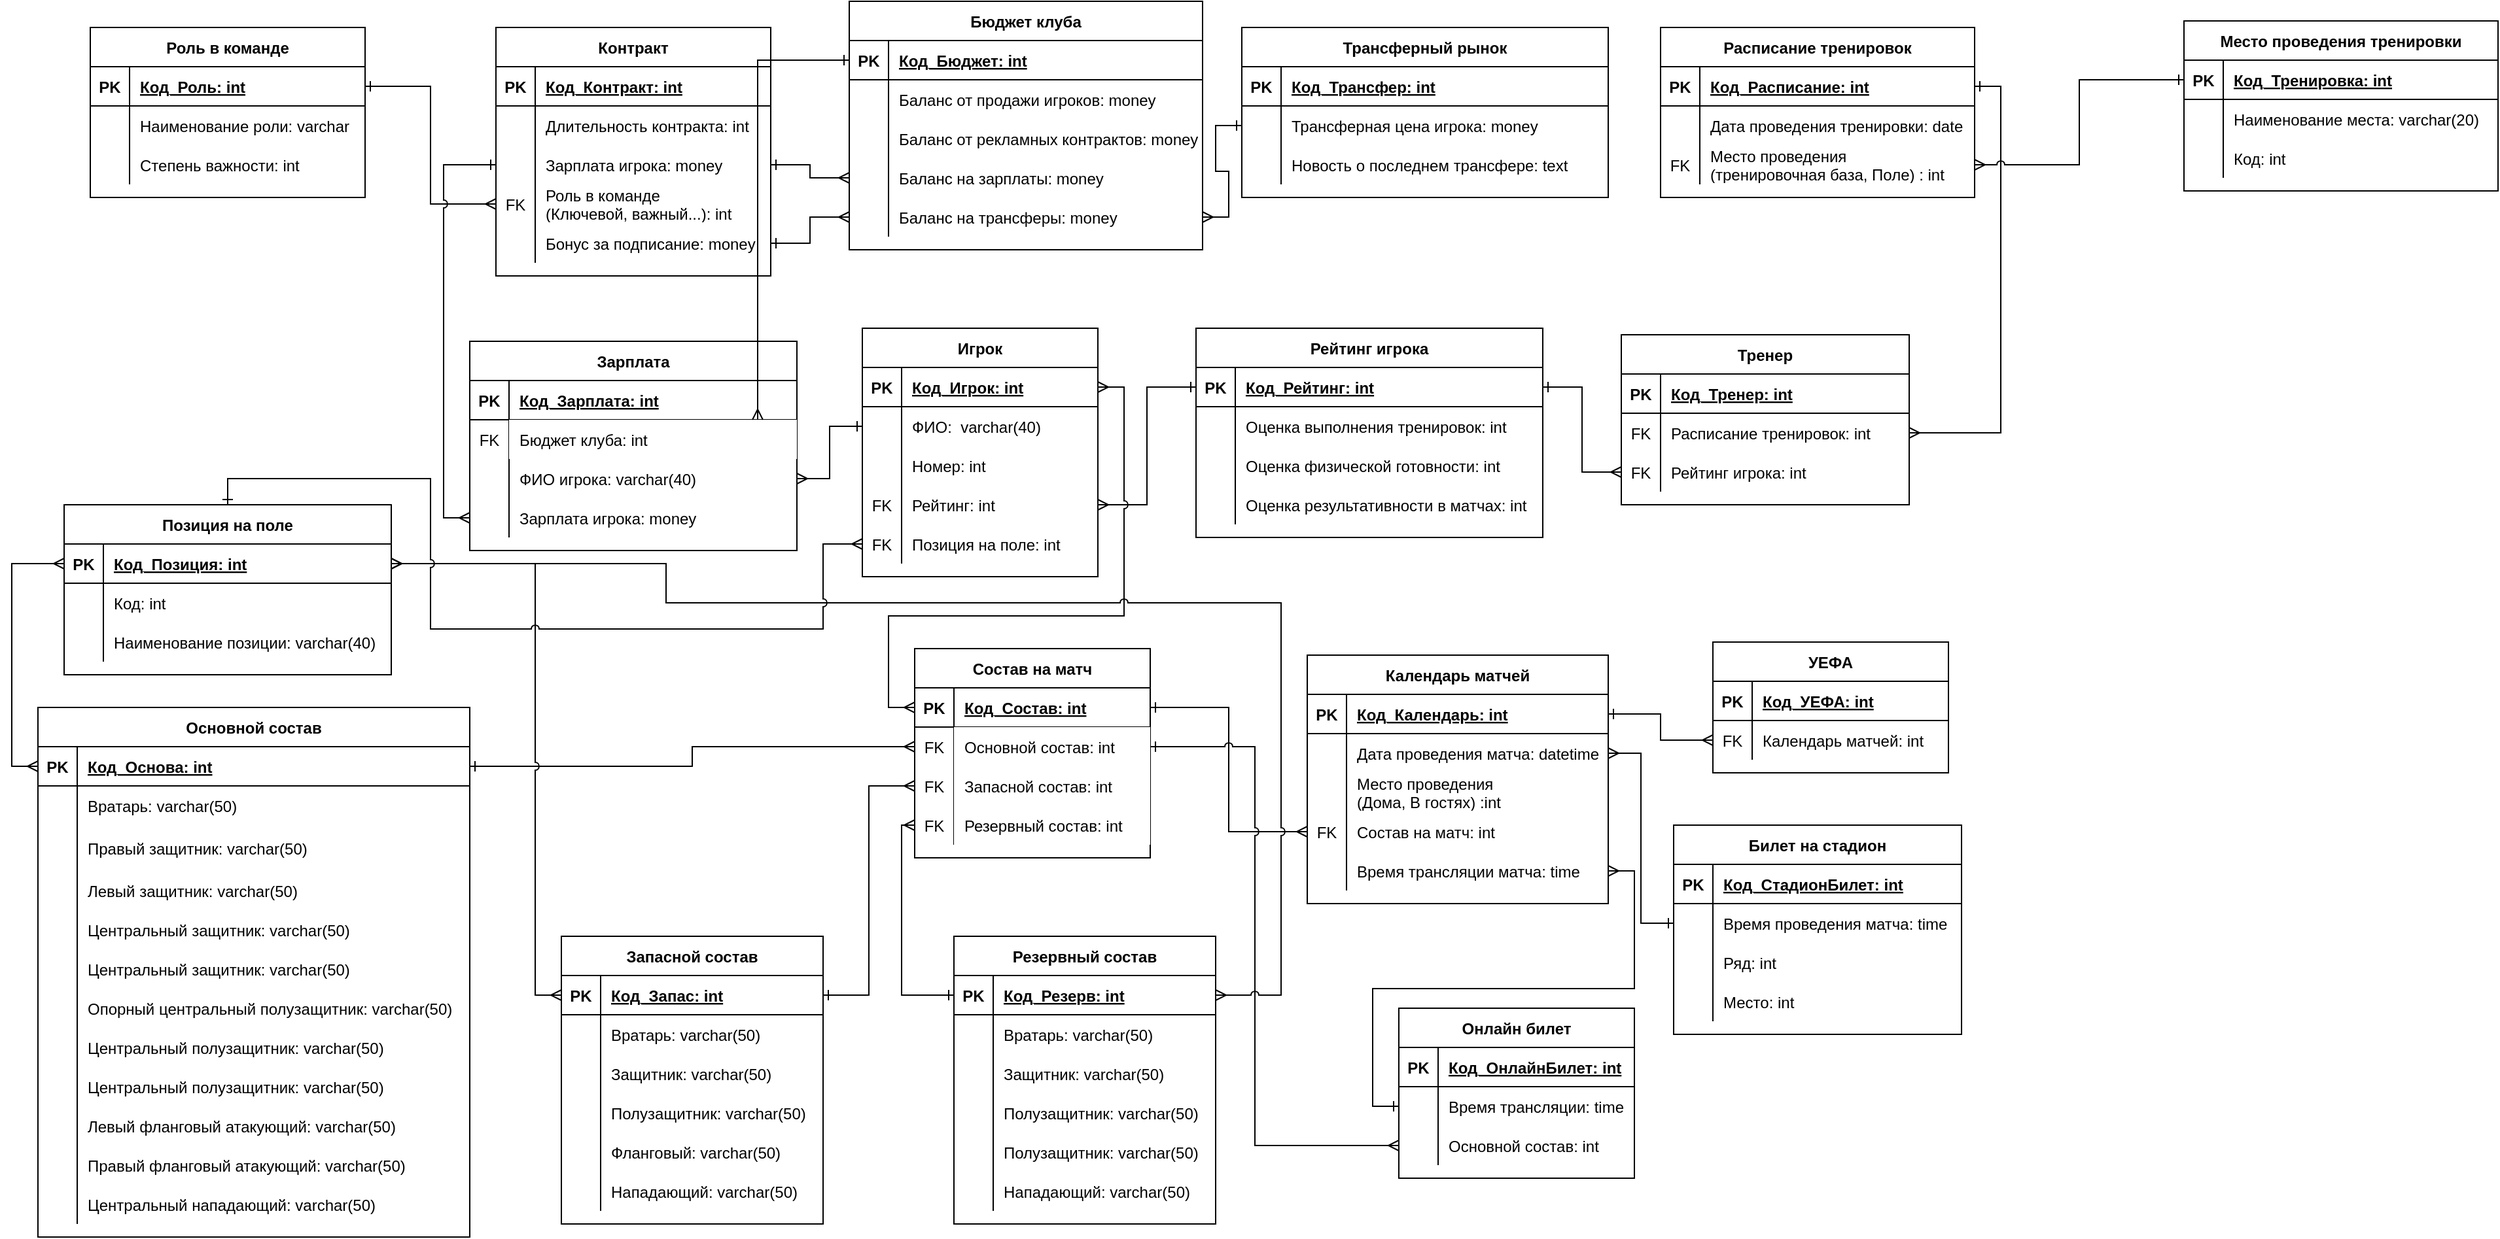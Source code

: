 <mxfile version="15.7.4" type="github" pages="2">
  <diagram id="-oKt8M-A-XIeJBn6rVSu" name="Page-1">
    <mxGraphModel dx="301483" dy="851" grid="1" gridSize="10" guides="1" tooltips="1" connect="1" arrows="1" fold="1" page="1" pageScale="1" pageWidth="300000" pageHeight="300000" math="0" shadow="0">
      <root>
        <mxCell id="0" />
        <mxCell id="1" parent="0" />
        <mxCell id="Flkjfe7LQMMwELPF7-r3-1" value="Зарплата" style="shape=table;startSize=30;container=1;collapsible=1;childLayout=tableLayout;fixedRows=1;rowLines=0;fontStyle=1;align=center;resizeLast=1;" parent="1" vertex="1">
          <mxGeometry x="80" y="810" width="250" height="160" as="geometry" />
        </mxCell>
        <mxCell id="Flkjfe7LQMMwELPF7-r3-2" value="" style="shape=partialRectangle;collapsible=0;dropTarget=0;pointerEvents=0;fillColor=none;top=0;left=0;bottom=1;right=0;points=[[0,0.5],[1,0.5]];portConstraint=eastwest;" parent="Flkjfe7LQMMwELPF7-r3-1" vertex="1">
          <mxGeometry y="30" width="250" height="30" as="geometry" />
        </mxCell>
        <mxCell id="Flkjfe7LQMMwELPF7-r3-3" value="PK" style="shape=partialRectangle;connectable=0;fillColor=none;top=0;left=0;bottom=0;right=0;fontStyle=1;overflow=hidden;" parent="Flkjfe7LQMMwELPF7-r3-2" vertex="1">
          <mxGeometry width="30" height="30" as="geometry">
            <mxRectangle width="30" height="30" as="alternateBounds" />
          </mxGeometry>
        </mxCell>
        <mxCell id="Flkjfe7LQMMwELPF7-r3-4" value="Код_Зарплата: int" style="shape=partialRectangle;connectable=0;fillColor=none;top=0;left=0;bottom=0;right=0;align=left;spacingLeft=6;fontStyle=5;overflow=hidden;" parent="Flkjfe7LQMMwELPF7-r3-2" vertex="1">
          <mxGeometry x="30" width="220" height="30" as="geometry">
            <mxRectangle width="220" height="30" as="alternateBounds" />
          </mxGeometry>
        </mxCell>
        <mxCell id="Flkjfe7LQMMwELPF7-r3-5" value="" style="shape=partialRectangle;collapsible=0;dropTarget=0;pointerEvents=0;fillColor=none;top=0;left=0;bottom=0;right=0;points=[[0,0.5],[1,0.5]];portConstraint=eastwest;" parent="Flkjfe7LQMMwELPF7-r3-1" vertex="1">
          <mxGeometry y="60" width="250" height="30" as="geometry" />
        </mxCell>
        <mxCell id="Flkjfe7LQMMwELPF7-r3-6" value="FK" style="shape=partialRectangle;connectable=0;fillColor=none;top=0;left=0;bottom=0;right=0;editable=1;overflow=hidden;" parent="Flkjfe7LQMMwELPF7-r3-5" vertex="1">
          <mxGeometry width="30" height="30" as="geometry">
            <mxRectangle width="30" height="30" as="alternateBounds" />
          </mxGeometry>
        </mxCell>
        <mxCell id="Flkjfe7LQMMwELPF7-r3-7" value="Бюджет клуба: int" style="shape=partialRectangle;connectable=0;top=0;left=0;bottom=0;right=0;align=left;spacingLeft=6;overflow=hidden;" parent="Flkjfe7LQMMwELPF7-r3-5" vertex="1">
          <mxGeometry x="30" width="220" height="30" as="geometry">
            <mxRectangle width="220" height="30" as="alternateBounds" />
          </mxGeometry>
        </mxCell>
        <mxCell id="Flkjfe7LQMMwELPF7-r3-8" value="" style="shape=partialRectangle;collapsible=0;dropTarget=0;pointerEvents=0;fillColor=none;top=0;left=0;bottom=0;right=0;points=[[0,0.5],[1,0.5]];portConstraint=eastwest;" parent="Flkjfe7LQMMwELPF7-r3-1" vertex="1">
          <mxGeometry y="90" width="250" height="30" as="geometry" />
        </mxCell>
        <mxCell id="Flkjfe7LQMMwELPF7-r3-9" value="" style="shape=partialRectangle;connectable=0;fillColor=none;top=0;left=0;bottom=0;right=0;editable=1;overflow=hidden;" parent="Flkjfe7LQMMwELPF7-r3-8" vertex="1">
          <mxGeometry width="30" height="30" as="geometry">
            <mxRectangle width="30" height="30" as="alternateBounds" />
          </mxGeometry>
        </mxCell>
        <mxCell id="Flkjfe7LQMMwELPF7-r3-10" value="ФИО игрока: varchar(40)" style="shape=partialRectangle;connectable=0;fillColor=none;top=0;left=0;bottom=0;right=0;align=left;spacingLeft=6;overflow=hidden;" parent="Flkjfe7LQMMwELPF7-r3-8" vertex="1">
          <mxGeometry x="30" width="220" height="30" as="geometry">
            <mxRectangle width="220" height="30" as="alternateBounds" />
          </mxGeometry>
        </mxCell>
        <mxCell id="Flkjfe7LQMMwELPF7-r3-11" value="" style="shape=partialRectangle;collapsible=0;dropTarget=0;pointerEvents=0;fillColor=none;top=0;left=0;bottom=0;right=0;points=[[0,0.5],[1,0.5]];portConstraint=eastwest;" parent="Flkjfe7LQMMwELPF7-r3-1" vertex="1">
          <mxGeometry y="120" width="250" height="30" as="geometry" />
        </mxCell>
        <mxCell id="Flkjfe7LQMMwELPF7-r3-12" value="" style="shape=partialRectangle;connectable=0;fillColor=none;top=0;left=0;bottom=0;right=0;editable=1;overflow=hidden;" parent="Flkjfe7LQMMwELPF7-r3-11" vertex="1">
          <mxGeometry width="30" height="30" as="geometry">
            <mxRectangle width="30" height="30" as="alternateBounds" />
          </mxGeometry>
        </mxCell>
        <mxCell id="Flkjfe7LQMMwELPF7-r3-13" value="Зарплата игрока: money" style="shape=partialRectangle;connectable=0;fillColor=none;top=0;left=0;bottom=0;right=0;align=left;spacingLeft=6;overflow=hidden;" parent="Flkjfe7LQMMwELPF7-r3-11" vertex="1">
          <mxGeometry x="30" width="220" height="30" as="geometry">
            <mxRectangle width="220" height="30" as="alternateBounds" />
          </mxGeometry>
        </mxCell>
        <mxCell id="Flkjfe7LQMMwELPF7-r3-14" value="Расписание тренировок" style="shape=table;startSize=30;container=1;collapsible=1;childLayout=tableLayout;fixedRows=1;rowLines=0;fontStyle=1;align=center;resizeLast=1;" parent="1" vertex="1">
          <mxGeometry x="990" y="570" width="240" height="130" as="geometry" />
        </mxCell>
        <mxCell id="Flkjfe7LQMMwELPF7-r3-15" value="" style="shape=partialRectangle;collapsible=0;dropTarget=0;pointerEvents=0;fillColor=none;top=0;left=0;bottom=1;right=0;points=[[0,0.5],[1,0.5]];portConstraint=eastwest;" parent="Flkjfe7LQMMwELPF7-r3-14" vertex="1">
          <mxGeometry y="30" width="240" height="30" as="geometry" />
        </mxCell>
        <mxCell id="Flkjfe7LQMMwELPF7-r3-16" value="PK" style="shape=partialRectangle;connectable=0;fillColor=none;top=0;left=0;bottom=0;right=0;fontStyle=1;overflow=hidden;" parent="Flkjfe7LQMMwELPF7-r3-15" vertex="1">
          <mxGeometry width="30" height="30" as="geometry">
            <mxRectangle width="30" height="30" as="alternateBounds" />
          </mxGeometry>
        </mxCell>
        <mxCell id="Flkjfe7LQMMwELPF7-r3-17" value="Код_Расписание: int" style="shape=partialRectangle;connectable=0;fillColor=none;top=0;left=0;bottom=0;right=0;align=left;spacingLeft=6;fontStyle=5;overflow=hidden;" parent="Flkjfe7LQMMwELPF7-r3-15" vertex="1">
          <mxGeometry x="30" width="210" height="30" as="geometry">
            <mxRectangle width="210" height="30" as="alternateBounds" />
          </mxGeometry>
        </mxCell>
        <mxCell id="Flkjfe7LQMMwELPF7-r3-18" value="" style="shape=partialRectangle;collapsible=0;dropTarget=0;pointerEvents=0;fillColor=none;top=0;left=0;bottom=0;right=0;points=[[0,0.5],[1,0.5]];portConstraint=eastwest;" parent="Flkjfe7LQMMwELPF7-r3-14" vertex="1">
          <mxGeometry y="60" width="240" height="30" as="geometry" />
        </mxCell>
        <mxCell id="Flkjfe7LQMMwELPF7-r3-19" value="" style="shape=partialRectangle;connectable=0;fillColor=none;top=0;left=0;bottom=0;right=0;editable=1;overflow=hidden;" parent="Flkjfe7LQMMwELPF7-r3-18" vertex="1">
          <mxGeometry width="30" height="30" as="geometry">
            <mxRectangle width="30" height="30" as="alternateBounds" />
          </mxGeometry>
        </mxCell>
        <mxCell id="Flkjfe7LQMMwELPF7-r3-20" value="Дата проведения тренировки: date" style="shape=partialRectangle;connectable=0;fillColor=none;top=0;left=0;bottom=0;right=0;align=left;spacingLeft=6;overflow=hidden;" parent="Flkjfe7LQMMwELPF7-r3-18" vertex="1">
          <mxGeometry x="30" width="210" height="30" as="geometry">
            <mxRectangle width="210" height="30" as="alternateBounds" />
          </mxGeometry>
        </mxCell>
        <mxCell id="Flkjfe7LQMMwELPF7-r3-21" value="" style="shape=partialRectangle;collapsible=0;dropTarget=0;pointerEvents=0;fillColor=none;top=0;left=0;bottom=0;right=0;points=[[0,0.5],[1,0.5]];portConstraint=eastwest;" parent="Flkjfe7LQMMwELPF7-r3-14" vertex="1">
          <mxGeometry y="90" width="240" height="30" as="geometry" />
        </mxCell>
        <mxCell id="Flkjfe7LQMMwELPF7-r3-22" value="FK" style="shape=partialRectangle;connectable=0;fillColor=none;top=0;left=0;bottom=0;right=0;editable=1;overflow=hidden;" parent="Flkjfe7LQMMwELPF7-r3-21" vertex="1">
          <mxGeometry width="30" height="30" as="geometry">
            <mxRectangle width="30" height="30" as="alternateBounds" />
          </mxGeometry>
        </mxCell>
        <mxCell id="Flkjfe7LQMMwELPF7-r3-23" value="Место проведения &#xa;(тренировочная база, Поле) : int" style="shape=partialRectangle;connectable=0;fillColor=none;top=0;left=0;bottom=0;right=0;align=left;spacingLeft=6;overflow=hidden;" parent="Flkjfe7LQMMwELPF7-r3-21" vertex="1">
          <mxGeometry x="30" width="210" height="30" as="geometry">
            <mxRectangle width="210" height="30" as="alternateBounds" />
          </mxGeometry>
        </mxCell>
        <mxCell id="Flkjfe7LQMMwELPF7-r3-27" value="Календарь матчей" style="shape=table;startSize=30;container=1;collapsible=1;childLayout=tableLayout;fixedRows=1;rowLines=0;fontStyle=1;align=center;resizeLast=1;" parent="1" vertex="1">
          <mxGeometry x="720" y="1050" width="230" height="190" as="geometry" />
        </mxCell>
        <mxCell id="Flkjfe7LQMMwELPF7-r3-28" value="" style="shape=partialRectangle;collapsible=0;dropTarget=0;pointerEvents=0;fillColor=none;top=0;left=0;bottom=1;right=0;points=[[0,0.5],[1,0.5]];portConstraint=eastwest;" parent="Flkjfe7LQMMwELPF7-r3-27" vertex="1">
          <mxGeometry y="30" width="230" height="30" as="geometry" />
        </mxCell>
        <mxCell id="Flkjfe7LQMMwELPF7-r3-29" value="PK" style="shape=partialRectangle;connectable=0;fillColor=none;top=0;left=0;bottom=0;right=0;fontStyle=1;overflow=hidden;" parent="Flkjfe7LQMMwELPF7-r3-28" vertex="1">
          <mxGeometry width="30" height="30" as="geometry">
            <mxRectangle width="30" height="30" as="alternateBounds" />
          </mxGeometry>
        </mxCell>
        <mxCell id="Flkjfe7LQMMwELPF7-r3-30" value="Код_Календарь: int" style="shape=partialRectangle;connectable=0;fillColor=none;top=0;left=0;bottom=0;right=0;align=left;spacingLeft=6;fontStyle=5;overflow=hidden;" parent="Flkjfe7LQMMwELPF7-r3-28" vertex="1">
          <mxGeometry x="30" width="200" height="30" as="geometry">
            <mxRectangle width="200" height="30" as="alternateBounds" />
          </mxGeometry>
        </mxCell>
        <mxCell id="Flkjfe7LQMMwELPF7-r3-31" value="" style="shape=partialRectangle;collapsible=0;dropTarget=0;pointerEvents=0;fillColor=none;top=0;left=0;bottom=0;right=0;points=[[0,0.5],[1,0.5]];portConstraint=eastwest;" parent="Flkjfe7LQMMwELPF7-r3-27" vertex="1">
          <mxGeometry y="60" width="230" height="30" as="geometry" />
        </mxCell>
        <mxCell id="Flkjfe7LQMMwELPF7-r3-32" value="" style="shape=partialRectangle;connectable=0;fillColor=none;top=0;left=0;bottom=0;right=0;editable=1;overflow=hidden;" parent="Flkjfe7LQMMwELPF7-r3-31" vertex="1">
          <mxGeometry width="30" height="30" as="geometry">
            <mxRectangle width="30" height="30" as="alternateBounds" />
          </mxGeometry>
        </mxCell>
        <mxCell id="Flkjfe7LQMMwELPF7-r3-33" value="Дата проведения матча: datetime" style="shape=partialRectangle;connectable=0;fillColor=none;top=0;left=0;bottom=0;right=0;align=left;spacingLeft=6;overflow=hidden;" parent="Flkjfe7LQMMwELPF7-r3-31" vertex="1">
          <mxGeometry x="30" width="200" height="30" as="geometry">
            <mxRectangle width="200" height="30" as="alternateBounds" />
          </mxGeometry>
        </mxCell>
        <mxCell id="Flkjfe7LQMMwELPF7-r3-34" value="" style="shape=partialRectangle;collapsible=0;dropTarget=0;pointerEvents=0;fillColor=none;top=0;left=0;bottom=0;right=0;points=[[0,0.5],[1,0.5]];portConstraint=eastwest;" parent="Flkjfe7LQMMwELPF7-r3-27" vertex="1">
          <mxGeometry y="90" width="230" height="30" as="geometry" />
        </mxCell>
        <mxCell id="Flkjfe7LQMMwELPF7-r3-35" value="" style="shape=partialRectangle;connectable=0;fillColor=none;top=0;left=0;bottom=0;right=0;editable=1;overflow=hidden;" parent="Flkjfe7LQMMwELPF7-r3-34" vertex="1">
          <mxGeometry width="30" height="30" as="geometry">
            <mxRectangle width="30" height="30" as="alternateBounds" />
          </mxGeometry>
        </mxCell>
        <mxCell id="Flkjfe7LQMMwELPF7-r3-36" value="Место проведения&#xa;(Дома, В гостях) :int" style="shape=partialRectangle;connectable=0;fillColor=none;top=0;left=0;bottom=0;right=0;align=left;spacingLeft=6;overflow=hidden;" parent="Flkjfe7LQMMwELPF7-r3-34" vertex="1">
          <mxGeometry x="30" width="200" height="30" as="geometry">
            <mxRectangle width="200" height="30" as="alternateBounds" />
          </mxGeometry>
        </mxCell>
        <mxCell id="Flkjfe7LQMMwELPF7-r3-37" value="" style="shape=partialRectangle;collapsible=0;dropTarget=0;pointerEvents=0;fillColor=none;top=0;left=0;bottom=0;right=0;points=[[0,0.5],[1,0.5]];portConstraint=eastwest;" parent="Flkjfe7LQMMwELPF7-r3-27" vertex="1">
          <mxGeometry y="120" width="230" height="30" as="geometry" />
        </mxCell>
        <mxCell id="Flkjfe7LQMMwELPF7-r3-38" value="FK" style="shape=partialRectangle;connectable=0;fillColor=none;top=0;left=0;bottom=0;right=0;editable=1;overflow=hidden;" parent="Flkjfe7LQMMwELPF7-r3-37" vertex="1">
          <mxGeometry width="30" height="30" as="geometry">
            <mxRectangle width="30" height="30" as="alternateBounds" />
          </mxGeometry>
        </mxCell>
        <mxCell id="Flkjfe7LQMMwELPF7-r3-39" value="Состав на матч: int" style="shape=partialRectangle;connectable=0;fillColor=none;top=0;left=0;bottom=0;right=0;align=left;spacingLeft=6;overflow=hidden;" parent="Flkjfe7LQMMwELPF7-r3-37" vertex="1">
          <mxGeometry x="30" width="200" height="30" as="geometry">
            <mxRectangle width="200" height="30" as="alternateBounds" />
          </mxGeometry>
        </mxCell>
        <mxCell id="K6LOh0tFCiXBuEBweSnx-204" value="" style="shape=partialRectangle;collapsible=0;dropTarget=0;pointerEvents=0;fillColor=none;top=0;left=0;bottom=0;right=0;points=[[0,0.5],[1,0.5]];portConstraint=eastwest;" parent="Flkjfe7LQMMwELPF7-r3-27" vertex="1">
          <mxGeometry y="150" width="230" height="30" as="geometry" />
        </mxCell>
        <mxCell id="K6LOh0tFCiXBuEBweSnx-205" value="" style="shape=partialRectangle;connectable=0;fillColor=none;top=0;left=0;bottom=0;right=0;editable=1;overflow=hidden;" parent="K6LOh0tFCiXBuEBweSnx-204" vertex="1">
          <mxGeometry width="30" height="30" as="geometry">
            <mxRectangle width="30" height="30" as="alternateBounds" />
          </mxGeometry>
        </mxCell>
        <mxCell id="K6LOh0tFCiXBuEBweSnx-206" value="Время трансляции матча: time " style="shape=partialRectangle;connectable=0;fillColor=none;top=0;left=0;bottom=0;right=0;align=left;spacingLeft=6;overflow=hidden;" parent="K6LOh0tFCiXBuEBweSnx-204" vertex="1">
          <mxGeometry x="30" width="200" height="30" as="geometry">
            <mxRectangle width="200" height="30" as="alternateBounds" />
          </mxGeometry>
        </mxCell>
        <mxCell id="Flkjfe7LQMMwELPF7-r3-43" value="Трансферный рынок" style="shape=table;startSize=30;container=1;collapsible=1;childLayout=tableLayout;fixedRows=1;rowLines=0;fontStyle=1;align=center;resizeLast=1;" parent="1" vertex="1">
          <mxGeometry x="670" y="570" width="280" height="130" as="geometry" />
        </mxCell>
        <mxCell id="Flkjfe7LQMMwELPF7-r3-44" value="" style="shape=partialRectangle;collapsible=0;dropTarget=0;pointerEvents=0;fillColor=none;top=0;left=0;bottom=1;right=0;points=[[0,0.5],[1,0.5]];portConstraint=eastwest;" parent="Flkjfe7LQMMwELPF7-r3-43" vertex="1">
          <mxGeometry y="30" width="280" height="30" as="geometry" />
        </mxCell>
        <mxCell id="Flkjfe7LQMMwELPF7-r3-45" value="PK" style="shape=partialRectangle;connectable=0;fillColor=none;top=0;left=0;bottom=0;right=0;fontStyle=1;overflow=hidden;" parent="Flkjfe7LQMMwELPF7-r3-44" vertex="1">
          <mxGeometry width="30" height="30" as="geometry">
            <mxRectangle width="30" height="30" as="alternateBounds" />
          </mxGeometry>
        </mxCell>
        <mxCell id="Flkjfe7LQMMwELPF7-r3-46" value="Код_Трансфер: int" style="shape=partialRectangle;connectable=0;fillColor=none;top=0;left=0;bottom=0;right=0;align=left;spacingLeft=6;fontStyle=5;overflow=hidden;" parent="Flkjfe7LQMMwELPF7-r3-44" vertex="1">
          <mxGeometry x="30" width="250" height="30" as="geometry">
            <mxRectangle width="250" height="30" as="alternateBounds" />
          </mxGeometry>
        </mxCell>
        <mxCell id="Flkjfe7LQMMwELPF7-r3-50" value="" style="shape=partialRectangle;collapsible=0;dropTarget=0;pointerEvents=0;fillColor=none;top=0;left=0;bottom=0;right=0;points=[[0,0.5],[1,0.5]];portConstraint=eastwest;" parent="Flkjfe7LQMMwELPF7-r3-43" vertex="1">
          <mxGeometry y="60" width="280" height="30" as="geometry" />
        </mxCell>
        <mxCell id="Flkjfe7LQMMwELPF7-r3-51" value="" style="shape=partialRectangle;connectable=0;fillColor=none;top=0;left=0;bottom=0;right=0;editable=1;overflow=hidden;" parent="Flkjfe7LQMMwELPF7-r3-50" vertex="1">
          <mxGeometry width="30" height="30" as="geometry">
            <mxRectangle width="30" height="30" as="alternateBounds" />
          </mxGeometry>
        </mxCell>
        <mxCell id="Flkjfe7LQMMwELPF7-r3-52" value="Трансферная цена игрока: money" style="shape=partialRectangle;connectable=0;fillColor=none;top=0;left=0;bottom=0;right=0;align=left;spacingLeft=6;overflow=hidden;" parent="Flkjfe7LQMMwELPF7-r3-50" vertex="1">
          <mxGeometry x="30" width="250" height="30" as="geometry">
            <mxRectangle width="250" height="30" as="alternateBounds" />
          </mxGeometry>
        </mxCell>
        <mxCell id="Flkjfe7LQMMwELPF7-r3-53" value="" style="shape=partialRectangle;collapsible=0;dropTarget=0;pointerEvents=0;fillColor=none;top=0;left=0;bottom=0;right=0;points=[[0,0.5],[1,0.5]];portConstraint=eastwest;" parent="Flkjfe7LQMMwELPF7-r3-43" vertex="1">
          <mxGeometry y="90" width="280" height="30" as="geometry" />
        </mxCell>
        <mxCell id="Flkjfe7LQMMwELPF7-r3-54" value="" style="shape=partialRectangle;connectable=0;fillColor=none;top=0;left=0;bottom=0;right=0;editable=1;overflow=hidden;" parent="Flkjfe7LQMMwELPF7-r3-53" vertex="1">
          <mxGeometry width="30" height="30" as="geometry">
            <mxRectangle width="30" height="30" as="alternateBounds" />
          </mxGeometry>
        </mxCell>
        <mxCell id="Flkjfe7LQMMwELPF7-r3-55" value="Новость о последнем трансфере: text" style="shape=partialRectangle;connectable=0;fillColor=none;top=0;left=0;bottom=0;right=0;align=left;spacingLeft=6;overflow=hidden;" parent="Flkjfe7LQMMwELPF7-r3-53" vertex="1">
          <mxGeometry x="30" width="250" height="30" as="geometry">
            <mxRectangle width="250" height="30" as="alternateBounds" />
          </mxGeometry>
        </mxCell>
        <mxCell id="Flkjfe7LQMMwELPF7-r3-56" value="Состав на матч" style="shape=table;startSize=30;container=1;collapsible=1;childLayout=tableLayout;fixedRows=1;rowLines=0;fontStyle=1;align=center;resizeLast=1;" parent="1" vertex="1">
          <mxGeometry x="420" y="1045" width="180" height="160" as="geometry" />
        </mxCell>
        <mxCell id="Flkjfe7LQMMwELPF7-r3-57" value="" style="shape=partialRectangle;collapsible=0;dropTarget=0;pointerEvents=0;fillColor=none;top=0;left=0;bottom=1;right=0;points=[[0,0.5],[1,0.5]];portConstraint=eastwest;" parent="Flkjfe7LQMMwELPF7-r3-56" vertex="1">
          <mxGeometry y="30" width="180" height="30" as="geometry" />
        </mxCell>
        <mxCell id="Flkjfe7LQMMwELPF7-r3-58" value="PK" style="shape=partialRectangle;connectable=0;fillColor=none;top=0;left=0;bottom=0;right=0;fontStyle=1;overflow=hidden;" parent="Flkjfe7LQMMwELPF7-r3-57" vertex="1">
          <mxGeometry width="30" height="30" as="geometry">
            <mxRectangle width="30" height="30" as="alternateBounds" />
          </mxGeometry>
        </mxCell>
        <mxCell id="Flkjfe7LQMMwELPF7-r3-59" value="Код_Состав: int" style="shape=partialRectangle;connectable=0;fillColor=none;top=0;left=0;bottom=0;right=0;align=left;spacingLeft=6;fontStyle=5;overflow=hidden;" parent="Flkjfe7LQMMwELPF7-r3-57" vertex="1">
          <mxGeometry x="30" width="150" height="30" as="geometry">
            <mxRectangle width="150" height="30" as="alternateBounds" />
          </mxGeometry>
        </mxCell>
        <mxCell id="Flkjfe7LQMMwELPF7-r3-60" value="" style="shape=partialRectangle;collapsible=0;dropTarget=0;pointerEvents=0;fillColor=none;top=0;left=0;bottom=0;right=0;points=[[0,0.5],[1,0.5]];portConstraint=eastwest;" parent="Flkjfe7LQMMwELPF7-r3-56" vertex="1">
          <mxGeometry y="60" width="180" height="30" as="geometry" />
        </mxCell>
        <mxCell id="Flkjfe7LQMMwELPF7-r3-61" value="FK" style="shape=partialRectangle;connectable=0;fillColor=none;top=0;left=0;bottom=0;right=0;editable=1;overflow=hidden;" parent="Flkjfe7LQMMwELPF7-r3-60" vertex="1">
          <mxGeometry width="30" height="30" as="geometry">
            <mxRectangle width="30" height="30" as="alternateBounds" />
          </mxGeometry>
        </mxCell>
        <mxCell id="Flkjfe7LQMMwELPF7-r3-62" value="Основной состав: int" style="shape=partialRectangle;connectable=0;top=0;left=0;bottom=0;right=0;align=left;spacingLeft=6;overflow=hidden;" parent="Flkjfe7LQMMwELPF7-r3-60" vertex="1">
          <mxGeometry x="30" width="150" height="30" as="geometry">
            <mxRectangle width="150" height="30" as="alternateBounds" />
          </mxGeometry>
        </mxCell>
        <mxCell id="Flkjfe7LQMMwELPF7-r3-63" value="" style="shape=partialRectangle;collapsible=0;dropTarget=0;pointerEvents=0;fillColor=none;top=0;left=0;bottom=0;right=0;points=[[0,0.5],[1,0.5]];portConstraint=eastwest;" parent="Flkjfe7LQMMwELPF7-r3-56" vertex="1">
          <mxGeometry y="90" width="180" height="30" as="geometry" />
        </mxCell>
        <mxCell id="Flkjfe7LQMMwELPF7-r3-64" value="FK" style="shape=partialRectangle;connectable=0;fillColor=none;top=0;left=0;bottom=0;right=0;editable=1;overflow=hidden;" parent="Flkjfe7LQMMwELPF7-r3-63" vertex="1">
          <mxGeometry width="30" height="30" as="geometry">
            <mxRectangle width="30" height="30" as="alternateBounds" />
          </mxGeometry>
        </mxCell>
        <mxCell id="Flkjfe7LQMMwELPF7-r3-65" value="Запасной состав: int" style="shape=partialRectangle;connectable=0;top=0;left=0;bottom=0;right=0;align=left;spacingLeft=6;overflow=hidden;" parent="Flkjfe7LQMMwELPF7-r3-63" vertex="1">
          <mxGeometry x="30" width="150" height="30" as="geometry">
            <mxRectangle width="150" height="30" as="alternateBounds" />
          </mxGeometry>
        </mxCell>
        <mxCell id="Flkjfe7LQMMwELPF7-r3-66" value="" style="shape=partialRectangle;collapsible=0;dropTarget=0;pointerEvents=0;fillColor=none;top=0;left=0;bottom=0;right=0;points=[[0,0.5],[1,0.5]];portConstraint=eastwest;" parent="Flkjfe7LQMMwELPF7-r3-56" vertex="1">
          <mxGeometry y="120" width="180" height="30" as="geometry" />
        </mxCell>
        <mxCell id="Flkjfe7LQMMwELPF7-r3-67" value="FK" style="shape=partialRectangle;connectable=0;fillColor=none;top=0;left=0;bottom=0;right=0;editable=1;overflow=hidden;" parent="Flkjfe7LQMMwELPF7-r3-66" vertex="1">
          <mxGeometry width="30" height="30" as="geometry">
            <mxRectangle width="30" height="30" as="alternateBounds" />
          </mxGeometry>
        </mxCell>
        <mxCell id="Flkjfe7LQMMwELPF7-r3-68" value="Резервный состав: int" style="shape=partialRectangle;connectable=0;top=0;left=0;bottom=0;right=0;align=left;spacingLeft=6;overflow=hidden;" parent="Flkjfe7LQMMwELPF7-r3-66" vertex="1">
          <mxGeometry x="30" width="150" height="30" as="geometry">
            <mxRectangle width="150" height="30" as="alternateBounds" />
          </mxGeometry>
        </mxCell>
        <mxCell id="Flkjfe7LQMMwELPF7-r3-69" value="Бюджет клуба" style="shape=table;startSize=30;container=1;collapsible=1;childLayout=tableLayout;fixedRows=1;rowLines=0;fontStyle=1;align=center;resizeLast=1;" parent="1" vertex="1">
          <mxGeometry x="370" y="550" width="270" height="190" as="geometry">
            <mxRectangle x="600" y="365" width="120" height="30" as="alternateBounds" />
          </mxGeometry>
        </mxCell>
        <mxCell id="Flkjfe7LQMMwELPF7-r3-70" value="" style="shape=partialRectangle;collapsible=0;dropTarget=0;pointerEvents=0;fillColor=none;top=0;left=0;bottom=1;right=0;points=[[0,0.5],[1,0.5]];portConstraint=eastwest;" parent="Flkjfe7LQMMwELPF7-r3-69" vertex="1">
          <mxGeometry y="30" width="270" height="30" as="geometry" />
        </mxCell>
        <mxCell id="Flkjfe7LQMMwELPF7-r3-71" value="PK" style="shape=partialRectangle;connectable=0;fillColor=none;top=0;left=0;bottom=0;right=0;fontStyle=1;overflow=hidden;" parent="Flkjfe7LQMMwELPF7-r3-70" vertex="1">
          <mxGeometry width="30" height="30" as="geometry">
            <mxRectangle width="30" height="30" as="alternateBounds" />
          </mxGeometry>
        </mxCell>
        <mxCell id="Flkjfe7LQMMwELPF7-r3-72" value="Код_Бюджет: int" style="shape=partialRectangle;connectable=0;fillColor=none;top=0;left=0;bottom=0;right=0;align=left;spacingLeft=6;fontStyle=5;overflow=hidden;" parent="Flkjfe7LQMMwELPF7-r3-70" vertex="1">
          <mxGeometry x="30" width="240" height="30" as="geometry">
            <mxRectangle width="240" height="30" as="alternateBounds" />
          </mxGeometry>
        </mxCell>
        <mxCell id="Flkjfe7LQMMwELPF7-r3-73" value="" style="shape=partialRectangle;collapsible=0;dropTarget=0;pointerEvents=0;fillColor=none;top=0;left=0;bottom=0;right=0;points=[[0,0.5],[1,0.5]];portConstraint=eastwest;" parent="Flkjfe7LQMMwELPF7-r3-69" vertex="1">
          <mxGeometry y="60" width="270" height="30" as="geometry" />
        </mxCell>
        <mxCell id="Flkjfe7LQMMwELPF7-r3-74" value="" style="shape=partialRectangle;connectable=0;fillColor=none;top=0;left=0;bottom=0;right=0;editable=1;overflow=hidden;" parent="Flkjfe7LQMMwELPF7-r3-73" vertex="1">
          <mxGeometry width="30" height="30" as="geometry">
            <mxRectangle width="30" height="30" as="alternateBounds" />
          </mxGeometry>
        </mxCell>
        <mxCell id="Flkjfe7LQMMwELPF7-r3-75" value="Баланс от продажи игроков: money" style="shape=partialRectangle;connectable=0;fillColor=none;top=0;left=0;bottom=0;right=0;align=left;spacingLeft=6;overflow=hidden;" parent="Flkjfe7LQMMwELPF7-r3-73" vertex="1">
          <mxGeometry x="30" width="240" height="30" as="geometry">
            <mxRectangle width="240" height="30" as="alternateBounds" />
          </mxGeometry>
        </mxCell>
        <mxCell id="Flkjfe7LQMMwELPF7-r3-76" value="" style="shape=partialRectangle;collapsible=0;dropTarget=0;pointerEvents=0;fillColor=none;top=0;left=0;bottom=0;right=0;points=[[0,0.5],[1,0.5]];portConstraint=eastwest;" parent="Flkjfe7LQMMwELPF7-r3-69" vertex="1">
          <mxGeometry y="90" width="270" height="30" as="geometry" />
        </mxCell>
        <mxCell id="Flkjfe7LQMMwELPF7-r3-77" value="" style="shape=partialRectangle;connectable=0;fillColor=none;top=0;left=0;bottom=0;right=0;editable=1;overflow=hidden;" parent="Flkjfe7LQMMwELPF7-r3-76" vertex="1">
          <mxGeometry width="30" height="30" as="geometry">
            <mxRectangle width="30" height="30" as="alternateBounds" />
          </mxGeometry>
        </mxCell>
        <mxCell id="Flkjfe7LQMMwELPF7-r3-78" value="Баланс от рекламных контрактов: money" style="shape=partialRectangle;connectable=0;fillColor=none;top=0;left=0;bottom=0;right=0;align=left;spacingLeft=6;overflow=hidden;" parent="Flkjfe7LQMMwELPF7-r3-76" vertex="1">
          <mxGeometry x="30" width="240" height="30" as="geometry">
            <mxRectangle width="240" height="30" as="alternateBounds" />
          </mxGeometry>
        </mxCell>
        <mxCell id="Flkjfe7LQMMwELPF7-r3-79" value="" style="shape=partialRectangle;collapsible=0;dropTarget=0;pointerEvents=0;fillColor=none;top=0;left=0;bottom=0;right=0;points=[[0,0.5],[1,0.5]];portConstraint=eastwest;" parent="Flkjfe7LQMMwELPF7-r3-69" vertex="1">
          <mxGeometry y="120" width="270" height="30" as="geometry" />
        </mxCell>
        <mxCell id="Flkjfe7LQMMwELPF7-r3-80" value="" style="shape=partialRectangle;connectable=0;fillColor=none;top=0;left=0;bottom=0;right=0;editable=1;overflow=hidden;" parent="Flkjfe7LQMMwELPF7-r3-79" vertex="1">
          <mxGeometry width="30" height="30" as="geometry">
            <mxRectangle width="30" height="30" as="alternateBounds" />
          </mxGeometry>
        </mxCell>
        <mxCell id="Flkjfe7LQMMwELPF7-r3-81" value="Баланс на зарплаты: money" style="shape=partialRectangle;connectable=0;fillColor=none;top=0;left=0;bottom=0;right=0;align=left;spacingLeft=6;overflow=hidden;" parent="Flkjfe7LQMMwELPF7-r3-79" vertex="1">
          <mxGeometry x="30" width="240" height="30" as="geometry">
            <mxRectangle width="240" height="30" as="alternateBounds" />
          </mxGeometry>
        </mxCell>
        <mxCell id="Flkjfe7LQMMwELPF7-r3-82" value="" style="shape=partialRectangle;collapsible=0;dropTarget=0;pointerEvents=0;fillColor=none;top=0;left=0;bottom=0;right=0;points=[[0,0.5],[1,0.5]];portConstraint=eastwest;" parent="Flkjfe7LQMMwELPF7-r3-69" vertex="1">
          <mxGeometry y="150" width="270" height="30" as="geometry" />
        </mxCell>
        <mxCell id="Flkjfe7LQMMwELPF7-r3-83" value="" style="shape=partialRectangle;connectable=0;fillColor=none;top=0;left=0;bottom=0;right=0;editable=1;overflow=hidden;" parent="Flkjfe7LQMMwELPF7-r3-82" vertex="1">
          <mxGeometry width="30" height="30" as="geometry">
            <mxRectangle width="30" height="30" as="alternateBounds" />
          </mxGeometry>
        </mxCell>
        <mxCell id="Flkjfe7LQMMwELPF7-r3-84" value="Баланс на трансферы: money" style="shape=partialRectangle;connectable=0;fillColor=none;top=0;left=0;bottom=0;right=0;align=left;spacingLeft=6;overflow=hidden;" parent="Flkjfe7LQMMwELPF7-r3-82" vertex="1">
          <mxGeometry x="30" width="240" height="30" as="geometry">
            <mxRectangle width="240" height="30" as="alternateBounds" />
          </mxGeometry>
        </mxCell>
        <mxCell id="Flkjfe7LQMMwELPF7-r3-85" value="Контракт" style="shape=table;startSize=30;container=1;collapsible=1;childLayout=tableLayout;fixedRows=1;rowLines=0;fontStyle=1;align=center;resizeLast=1;" parent="1" vertex="1">
          <mxGeometry x="100" y="570" width="210" height="190" as="geometry" />
        </mxCell>
        <mxCell id="Flkjfe7LQMMwELPF7-r3-86" value="" style="shape=partialRectangle;collapsible=0;dropTarget=0;pointerEvents=0;fillColor=none;top=0;left=0;bottom=1;right=0;points=[[0,0.5],[1,0.5]];portConstraint=eastwest;" parent="Flkjfe7LQMMwELPF7-r3-85" vertex="1">
          <mxGeometry y="30" width="210" height="30" as="geometry" />
        </mxCell>
        <mxCell id="Flkjfe7LQMMwELPF7-r3-87" value="PK" style="shape=partialRectangle;connectable=0;fillColor=none;top=0;left=0;bottom=0;right=0;fontStyle=1;overflow=hidden;" parent="Flkjfe7LQMMwELPF7-r3-86" vertex="1">
          <mxGeometry width="30" height="30" as="geometry">
            <mxRectangle width="30" height="30" as="alternateBounds" />
          </mxGeometry>
        </mxCell>
        <mxCell id="Flkjfe7LQMMwELPF7-r3-88" value="Код_Контракт: int" style="shape=partialRectangle;connectable=0;fillColor=none;top=0;left=0;bottom=0;right=0;align=left;spacingLeft=6;fontStyle=5;overflow=hidden;" parent="Flkjfe7LQMMwELPF7-r3-86" vertex="1">
          <mxGeometry x="30" width="180" height="30" as="geometry">
            <mxRectangle width="180" height="30" as="alternateBounds" />
          </mxGeometry>
        </mxCell>
        <mxCell id="Flkjfe7LQMMwELPF7-r3-89" value="" style="shape=partialRectangle;collapsible=0;dropTarget=0;pointerEvents=0;fillColor=none;top=0;left=0;bottom=0;right=0;points=[[0,0.5],[1,0.5]];portConstraint=eastwest;" parent="Flkjfe7LQMMwELPF7-r3-85" vertex="1">
          <mxGeometry y="60" width="210" height="30" as="geometry" />
        </mxCell>
        <mxCell id="Flkjfe7LQMMwELPF7-r3-90" value="" style="shape=partialRectangle;connectable=0;fillColor=none;top=0;left=0;bottom=0;right=0;editable=1;overflow=hidden;" parent="Flkjfe7LQMMwELPF7-r3-89" vertex="1">
          <mxGeometry width="30" height="30" as="geometry">
            <mxRectangle width="30" height="30" as="alternateBounds" />
          </mxGeometry>
        </mxCell>
        <mxCell id="Flkjfe7LQMMwELPF7-r3-91" value="Длительность контракта: int" style="shape=partialRectangle;connectable=0;fillColor=none;top=0;left=0;bottom=0;right=0;align=left;spacingLeft=6;overflow=hidden;" parent="Flkjfe7LQMMwELPF7-r3-89" vertex="1">
          <mxGeometry x="30" width="180" height="30" as="geometry">
            <mxRectangle width="180" height="30" as="alternateBounds" />
          </mxGeometry>
        </mxCell>
        <mxCell id="Flkjfe7LQMMwELPF7-r3-92" value="" style="shape=partialRectangle;collapsible=0;dropTarget=0;pointerEvents=0;fillColor=none;top=0;left=0;bottom=0;right=0;points=[[0,0.5],[1,0.5]];portConstraint=eastwest;" parent="Flkjfe7LQMMwELPF7-r3-85" vertex="1">
          <mxGeometry y="90" width="210" height="30" as="geometry" />
        </mxCell>
        <mxCell id="Flkjfe7LQMMwELPF7-r3-93" value="" style="shape=partialRectangle;connectable=0;fillColor=none;top=0;left=0;bottom=0;right=0;editable=1;overflow=hidden;" parent="Flkjfe7LQMMwELPF7-r3-92" vertex="1">
          <mxGeometry width="30" height="30" as="geometry">
            <mxRectangle width="30" height="30" as="alternateBounds" />
          </mxGeometry>
        </mxCell>
        <mxCell id="Flkjfe7LQMMwELPF7-r3-94" value="Зарплата игрока: money" style="shape=partialRectangle;connectable=0;fillColor=none;top=0;left=0;bottom=0;right=0;align=left;spacingLeft=6;overflow=hidden;" parent="Flkjfe7LQMMwELPF7-r3-92" vertex="1">
          <mxGeometry x="30" width="180" height="30" as="geometry">
            <mxRectangle width="180" height="30" as="alternateBounds" />
          </mxGeometry>
        </mxCell>
        <mxCell id="Flkjfe7LQMMwELPF7-r3-95" value="" style="shape=partialRectangle;collapsible=0;dropTarget=0;pointerEvents=0;fillColor=none;top=0;left=0;bottom=0;right=0;points=[[0,0.5],[1,0.5]];portConstraint=eastwest;" parent="Flkjfe7LQMMwELPF7-r3-85" vertex="1">
          <mxGeometry y="120" width="210" height="30" as="geometry" />
        </mxCell>
        <mxCell id="Flkjfe7LQMMwELPF7-r3-96" value="FK" style="shape=partialRectangle;connectable=0;fillColor=none;top=0;left=0;bottom=0;right=0;editable=1;overflow=hidden;" parent="Flkjfe7LQMMwELPF7-r3-95" vertex="1">
          <mxGeometry width="30" height="30" as="geometry">
            <mxRectangle width="30" height="30" as="alternateBounds" />
          </mxGeometry>
        </mxCell>
        <mxCell id="Flkjfe7LQMMwELPF7-r3-97" value="Роль в команде&#xa;(Ключевой, важный...): int" style="shape=partialRectangle;connectable=0;fillColor=none;top=0;left=0;bottom=0;right=0;align=left;spacingLeft=6;overflow=hidden;" parent="Flkjfe7LQMMwELPF7-r3-95" vertex="1">
          <mxGeometry x="30" width="180" height="30" as="geometry">
            <mxRectangle width="180" height="30" as="alternateBounds" />
          </mxGeometry>
        </mxCell>
        <mxCell id="Flkjfe7LQMMwELPF7-r3-124" value="" style="shape=partialRectangle;collapsible=0;dropTarget=0;pointerEvents=0;fillColor=none;top=0;left=0;bottom=0;right=0;points=[[0,0.5],[1,0.5]];portConstraint=eastwest;" parent="Flkjfe7LQMMwELPF7-r3-85" vertex="1">
          <mxGeometry y="150" width="210" height="30" as="geometry" />
        </mxCell>
        <mxCell id="Flkjfe7LQMMwELPF7-r3-125" value="" style="shape=partialRectangle;connectable=0;fillColor=none;top=0;left=0;bottom=0;right=0;editable=1;overflow=hidden;" parent="Flkjfe7LQMMwELPF7-r3-124" vertex="1">
          <mxGeometry width="30" height="30" as="geometry">
            <mxRectangle width="30" height="30" as="alternateBounds" />
          </mxGeometry>
        </mxCell>
        <mxCell id="Flkjfe7LQMMwELPF7-r3-126" value="Бонус за подписание: money" style="shape=partialRectangle;connectable=0;fillColor=none;top=0;left=0;bottom=0;right=0;align=left;spacingLeft=6;overflow=hidden;" parent="Flkjfe7LQMMwELPF7-r3-124" vertex="1">
          <mxGeometry x="30" width="180" height="30" as="geometry">
            <mxRectangle width="180" height="30" as="alternateBounds" />
          </mxGeometry>
        </mxCell>
        <mxCell id="Flkjfe7LQMMwELPF7-r3-111" value="Онлайн билет" style="shape=table;startSize=30;container=1;collapsible=1;childLayout=tableLayout;fixedRows=1;rowLines=0;fontStyle=1;align=center;resizeLast=1;" parent="1" vertex="1">
          <mxGeometry x="790" y="1320" width="180" height="130" as="geometry">
            <mxRectangle x="350" y="570" width="120" height="30" as="alternateBounds" />
          </mxGeometry>
        </mxCell>
        <mxCell id="Flkjfe7LQMMwELPF7-r3-112" value="" style="shape=partialRectangle;collapsible=0;dropTarget=0;pointerEvents=0;fillColor=none;top=0;left=0;bottom=1;right=0;points=[[0,0.5],[1,0.5]];portConstraint=eastwest;" parent="Flkjfe7LQMMwELPF7-r3-111" vertex="1">
          <mxGeometry y="30" width="180" height="30" as="geometry" />
        </mxCell>
        <mxCell id="Flkjfe7LQMMwELPF7-r3-113" value="PK" style="shape=partialRectangle;connectable=0;fillColor=none;top=0;left=0;bottom=0;right=0;fontStyle=1;overflow=hidden;" parent="Flkjfe7LQMMwELPF7-r3-112" vertex="1">
          <mxGeometry width="30" height="30" as="geometry">
            <mxRectangle width="30" height="30" as="alternateBounds" />
          </mxGeometry>
        </mxCell>
        <mxCell id="Flkjfe7LQMMwELPF7-r3-114" value="Код_ОнлайнБилет: int" style="shape=partialRectangle;connectable=0;fillColor=none;top=0;left=0;bottom=0;right=0;align=left;spacingLeft=6;fontStyle=5;overflow=hidden;" parent="Flkjfe7LQMMwELPF7-r3-112" vertex="1">
          <mxGeometry x="30" width="150" height="30" as="geometry">
            <mxRectangle width="150" height="30" as="alternateBounds" />
          </mxGeometry>
        </mxCell>
        <mxCell id="Flkjfe7LQMMwELPF7-r3-115" value="" style="shape=partialRectangle;collapsible=0;dropTarget=0;pointerEvents=0;fillColor=none;top=0;left=0;bottom=0;right=0;points=[[0,0.5],[1,0.5]];portConstraint=eastwest;" parent="Flkjfe7LQMMwELPF7-r3-111" vertex="1">
          <mxGeometry y="60" width="180" height="30" as="geometry" />
        </mxCell>
        <mxCell id="Flkjfe7LQMMwELPF7-r3-116" value="" style="shape=partialRectangle;connectable=0;fillColor=none;top=0;left=0;bottom=0;right=0;editable=1;overflow=hidden;" parent="Flkjfe7LQMMwELPF7-r3-115" vertex="1">
          <mxGeometry width="30" height="30" as="geometry">
            <mxRectangle width="30" height="30" as="alternateBounds" />
          </mxGeometry>
        </mxCell>
        <mxCell id="Flkjfe7LQMMwELPF7-r3-117" value="Время трансляции: time" style="shape=partialRectangle;connectable=0;fillColor=none;top=0;left=0;bottom=0;right=0;align=left;spacingLeft=6;overflow=hidden;" parent="Flkjfe7LQMMwELPF7-r3-115" vertex="1">
          <mxGeometry x="30" width="150" height="30" as="geometry">
            <mxRectangle width="150" height="30" as="alternateBounds" />
          </mxGeometry>
        </mxCell>
        <mxCell id="Flkjfe7LQMMwELPF7-r3-118" value="" style="shape=partialRectangle;collapsible=0;dropTarget=0;pointerEvents=0;fillColor=none;top=0;left=0;bottom=0;right=0;points=[[0,0.5],[1,0.5]];portConstraint=eastwest;" parent="Flkjfe7LQMMwELPF7-r3-111" vertex="1">
          <mxGeometry y="90" width="180" height="30" as="geometry" />
        </mxCell>
        <mxCell id="Flkjfe7LQMMwELPF7-r3-119" value="" style="shape=partialRectangle;connectable=0;fillColor=none;top=0;left=0;bottom=0;right=0;editable=1;overflow=hidden;" parent="Flkjfe7LQMMwELPF7-r3-118" vertex="1">
          <mxGeometry width="30" height="30" as="geometry">
            <mxRectangle width="30" height="30" as="alternateBounds" />
          </mxGeometry>
        </mxCell>
        <mxCell id="Flkjfe7LQMMwELPF7-r3-120" value="Основной состав: int" style="shape=partialRectangle;connectable=0;fillColor=none;top=0;left=0;bottom=0;right=0;align=left;spacingLeft=6;overflow=hidden;" parent="Flkjfe7LQMMwELPF7-r3-118" vertex="1">
          <mxGeometry x="30" width="150" height="30" as="geometry">
            <mxRectangle width="150" height="30" as="alternateBounds" />
          </mxGeometry>
        </mxCell>
        <mxCell id="Flkjfe7LQMMwELPF7-r3-127" value="Билет на стадион" style="shape=table;startSize=30;container=1;collapsible=1;childLayout=tableLayout;fixedRows=1;rowLines=0;fontStyle=1;align=center;resizeLast=1;" parent="1" vertex="1">
          <mxGeometry x="1000" y="1180" width="220" height="160" as="geometry">
            <mxRectangle x="600" y="570" width="140" height="30" as="alternateBounds" />
          </mxGeometry>
        </mxCell>
        <mxCell id="Flkjfe7LQMMwELPF7-r3-128" value="" style="shape=partialRectangle;collapsible=0;dropTarget=0;pointerEvents=0;fillColor=none;top=0;left=0;bottom=1;right=0;points=[[0,0.5],[1,0.5]];portConstraint=eastwest;" parent="Flkjfe7LQMMwELPF7-r3-127" vertex="1">
          <mxGeometry y="30" width="220" height="30" as="geometry" />
        </mxCell>
        <mxCell id="Flkjfe7LQMMwELPF7-r3-129" value="PK" style="shape=partialRectangle;connectable=0;fillColor=none;top=0;left=0;bottom=0;right=0;fontStyle=1;overflow=hidden;" parent="Flkjfe7LQMMwELPF7-r3-128" vertex="1">
          <mxGeometry width="30" height="30" as="geometry">
            <mxRectangle width="30" height="30" as="alternateBounds" />
          </mxGeometry>
        </mxCell>
        <mxCell id="Flkjfe7LQMMwELPF7-r3-130" value="Код_СтадионБилет: int" style="shape=partialRectangle;connectable=0;fillColor=none;top=0;left=0;bottom=0;right=0;align=left;spacingLeft=6;fontStyle=5;overflow=hidden;" parent="Flkjfe7LQMMwELPF7-r3-128" vertex="1">
          <mxGeometry x="30" width="190" height="30" as="geometry">
            <mxRectangle width="190" height="30" as="alternateBounds" />
          </mxGeometry>
        </mxCell>
        <mxCell id="Flkjfe7LQMMwELPF7-r3-131" value="" style="shape=partialRectangle;collapsible=0;dropTarget=0;pointerEvents=0;fillColor=none;top=0;left=0;bottom=0;right=0;points=[[0,0.5],[1,0.5]];portConstraint=eastwest;" parent="Flkjfe7LQMMwELPF7-r3-127" vertex="1">
          <mxGeometry y="60" width="220" height="30" as="geometry" />
        </mxCell>
        <mxCell id="Flkjfe7LQMMwELPF7-r3-132" value="" style="shape=partialRectangle;connectable=0;fillColor=none;top=0;left=0;bottom=0;right=0;editable=1;overflow=hidden;" parent="Flkjfe7LQMMwELPF7-r3-131" vertex="1">
          <mxGeometry width="30" height="30" as="geometry">
            <mxRectangle width="30" height="30" as="alternateBounds" />
          </mxGeometry>
        </mxCell>
        <mxCell id="Flkjfe7LQMMwELPF7-r3-133" value="Время проведения матча: time" style="shape=partialRectangle;connectable=0;fillColor=none;top=0;left=0;bottom=0;right=0;align=left;spacingLeft=6;overflow=hidden;" parent="Flkjfe7LQMMwELPF7-r3-131" vertex="1">
          <mxGeometry x="30" width="190" height="30" as="geometry">
            <mxRectangle width="190" height="30" as="alternateBounds" />
          </mxGeometry>
        </mxCell>
        <mxCell id="Flkjfe7LQMMwELPF7-r3-134" value="" style="shape=partialRectangle;collapsible=0;dropTarget=0;pointerEvents=0;fillColor=none;top=0;left=0;bottom=0;right=0;points=[[0,0.5],[1,0.5]];portConstraint=eastwest;" parent="Flkjfe7LQMMwELPF7-r3-127" vertex="1">
          <mxGeometry y="90" width="220" height="30" as="geometry" />
        </mxCell>
        <mxCell id="Flkjfe7LQMMwELPF7-r3-135" value="" style="shape=partialRectangle;connectable=0;fillColor=none;top=0;left=0;bottom=0;right=0;editable=1;overflow=hidden;" parent="Flkjfe7LQMMwELPF7-r3-134" vertex="1">
          <mxGeometry width="30" height="30" as="geometry">
            <mxRectangle width="30" height="30" as="alternateBounds" />
          </mxGeometry>
        </mxCell>
        <mxCell id="Flkjfe7LQMMwELPF7-r3-136" value="Ряд: int" style="shape=partialRectangle;connectable=0;fillColor=none;top=0;left=0;bottom=0;right=0;align=left;spacingLeft=6;overflow=hidden;" parent="Flkjfe7LQMMwELPF7-r3-134" vertex="1">
          <mxGeometry x="30" width="190" height="30" as="geometry">
            <mxRectangle width="190" height="30" as="alternateBounds" />
          </mxGeometry>
        </mxCell>
        <mxCell id="BxZRXIZYy0BTkMRVlASU-1" value="" style="shape=partialRectangle;collapsible=0;dropTarget=0;pointerEvents=0;fillColor=none;top=0;left=0;bottom=0;right=0;points=[[0,0.5],[1,0.5]];portConstraint=eastwest;" parent="Flkjfe7LQMMwELPF7-r3-127" vertex="1">
          <mxGeometry y="120" width="220" height="30" as="geometry" />
        </mxCell>
        <mxCell id="BxZRXIZYy0BTkMRVlASU-2" value="" style="shape=partialRectangle;connectable=0;fillColor=none;top=0;left=0;bottom=0;right=0;editable=1;overflow=hidden;" parent="BxZRXIZYy0BTkMRVlASU-1" vertex="1">
          <mxGeometry width="30" height="30" as="geometry">
            <mxRectangle width="30" height="30" as="alternateBounds" />
          </mxGeometry>
        </mxCell>
        <mxCell id="BxZRXIZYy0BTkMRVlASU-3" value="Место: int" style="shape=partialRectangle;connectable=0;fillColor=none;top=0;left=0;bottom=0;right=0;align=left;spacingLeft=6;overflow=hidden;" parent="BxZRXIZYy0BTkMRVlASU-1" vertex="1">
          <mxGeometry x="30" width="190" height="30" as="geometry">
            <mxRectangle width="190" height="30" as="alternateBounds" />
          </mxGeometry>
        </mxCell>
        <mxCell id="Flkjfe7LQMMwELPF7-r3-143" value="Игрок" style="shape=table;startSize=30;container=1;collapsible=1;childLayout=tableLayout;fixedRows=1;rowLines=0;fontStyle=1;align=center;resizeLast=1;" parent="1" vertex="1">
          <mxGeometry x="380" y="800" width="180" height="190" as="geometry" />
        </mxCell>
        <mxCell id="Flkjfe7LQMMwELPF7-r3-144" value="" style="shape=partialRectangle;collapsible=0;dropTarget=0;pointerEvents=0;fillColor=none;top=0;left=0;bottom=1;right=0;points=[[0,0.5],[1,0.5]];portConstraint=eastwest;" parent="Flkjfe7LQMMwELPF7-r3-143" vertex="1">
          <mxGeometry y="30" width="180" height="30" as="geometry" />
        </mxCell>
        <mxCell id="Flkjfe7LQMMwELPF7-r3-145" value="PK" style="shape=partialRectangle;connectable=0;fillColor=none;top=0;left=0;bottom=0;right=0;fontStyle=1;overflow=hidden;" parent="Flkjfe7LQMMwELPF7-r3-144" vertex="1">
          <mxGeometry width="30" height="30" as="geometry">
            <mxRectangle width="30" height="30" as="alternateBounds" />
          </mxGeometry>
        </mxCell>
        <mxCell id="Flkjfe7LQMMwELPF7-r3-146" value="Код_Игрок: int" style="shape=partialRectangle;connectable=0;fillColor=none;top=0;left=0;bottom=0;right=0;align=left;spacingLeft=6;fontStyle=5;overflow=hidden;" parent="Flkjfe7LQMMwELPF7-r3-144" vertex="1">
          <mxGeometry x="30" width="150" height="30" as="geometry">
            <mxRectangle width="150" height="30" as="alternateBounds" />
          </mxGeometry>
        </mxCell>
        <mxCell id="Flkjfe7LQMMwELPF7-r3-147" value="" style="shape=partialRectangle;collapsible=0;dropTarget=0;pointerEvents=0;fillColor=none;top=0;left=0;bottom=0;right=0;points=[[0,0.5],[1,0.5]];portConstraint=eastwest;" parent="Flkjfe7LQMMwELPF7-r3-143" vertex="1">
          <mxGeometry y="60" width="180" height="30" as="geometry" />
        </mxCell>
        <mxCell id="Flkjfe7LQMMwELPF7-r3-148" value="" style="shape=partialRectangle;connectable=0;fillColor=none;top=0;left=0;bottom=0;right=0;editable=1;overflow=hidden;" parent="Flkjfe7LQMMwELPF7-r3-147" vertex="1">
          <mxGeometry width="30" height="30" as="geometry">
            <mxRectangle width="30" height="30" as="alternateBounds" />
          </mxGeometry>
        </mxCell>
        <mxCell id="Flkjfe7LQMMwELPF7-r3-149" value="ФИО:  varchar(40)" style="shape=partialRectangle;connectable=0;fillColor=none;top=0;left=0;bottom=0;right=0;align=left;spacingLeft=6;overflow=hidden;" parent="Flkjfe7LQMMwELPF7-r3-147" vertex="1">
          <mxGeometry x="30" width="150" height="30" as="geometry">
            <mxRectangle width="150" height="30" as="alternateBounds" />
          </mxGeometry>
        </mxCell>
        <mxCell id="Flkjfe7LQMMwELPF7-r3-150" value="" style="shape=partialRectangle;collapsible=0;dropTarget=0;pointerEvents=0;fillColor=none;top=0;left=0;bottom=0;right=0;points=[[0,0.5],[1,0.5]];portConstraint=eastwest;" parent="Flkjfe7LQMMwELPF7-r3-143" vertex="1">
          <mxGeometry y="90" width="180" height="30" as="geometry" />
        </mxCell>
        <mxCell id="Flkjfe7LQMMwELPF7-r3-151" value="" style="shape=partialRectangle;connectable=0;fillColor=none;top=0;left=0;bottom=0;right=0;editable=1;overflow=hidden;" parent="Flkjfe7LQMMwELPF7-r3-150" vertex="1">
          <mxGeometry width="30" height="30" as="geometry">
            <mxRectangle width="30" height="30" as="alternateBounds" />
          </mxGeometry>
        </mxCell>
        <mxCell id="Flkjfe7LQMMwELPF7-r3-152" value="Номер: int" style="shape=partialRectangle;connectable=0;fillColor=none;top=0;left=0;bottom=0;right=0;align=left;spacingLeft=6;overflow=hidden;" parent="Flkjfe7LQMMwELPF7-r3-150" vertex="1">
          <mxGeometry x="30" width="150" height="30" as="geometry">
            <mxRectangle width="150" height="30" as="alternateBounds" />
          </mxGeometry>
        </mxCell>
        <mxCell id="Flkjfe7LQMMwELPF7-r3-153" value="" style="shape=partialRectangle;collapsible=0;dropTarget=0;pointerEvents=0;fillColor=none;top=0;left=0;bottom=0;right=0;points=[[0,0.5],[1,0.5]];portConstraint=eastwest;" parent="Flkjfe7LQMMwELPF7-r3-143" vertex="1">
          <mxGeometry y="120" width="180" height="30" as="geometry" />
        </mxCell>
        <mxCell id="Flkjfe7LQMMwELPF7-r3-154" value="FK" style="shape=partialRectangle;connectable=0;fillColor=none;top=0;left=0;bottom=0;right=0;editable=1;overflow=hidden;" parent="Flkjfe7LQMMwELPF7-r3-153" vertex="1">
          <mxGeometry width="30" height="30" as="geometry">
            <mxRectangle width="30" height="30" as="alternateBounds" />
          </mxGeometry>
        </mxCell>
        <mxCell id="Flkjfe7LQMMwELPF7-r3-155" value="Рейтинг: int" style="shape=partialRectangle;connectable=0;fillColor=none;top=0;left=0;bottom=0;right=0;align=left;spacingLeft=6;overflow=hidden;" parent="Flkjfe7LQMMwELPF7-r3-153" vertex="1">
          <mxGeometry x="30" width="150" height="30" as="geometry">
            <mxRectangle width="150" height="30" as="alternateBounds" />
          </mxGeometry>
        </mxCell>
        <mxCell id="Flkjfe7LQMMwELPF7-r3-156" value="" style="shape=partialRectangle;collapsible=0;dropTarget=0;pointerEvents=0;fillColor=none;top=0;left=0;bottom=0;right=0;points=[[0,0.5],[1,0.5]];portConstraint=eastwest;" parent="Flkjfe7LQMMwELPF7-r3-143" vertex="1">
          <mxGeometry y="150" width="180" height="30" as="geometry" />
        </mxCell>
        <mxCell id="Flkjfe7LQMMwELPF7-r3-157" value="FK" style="shape=partialRectangle;connectable=0;fillColor=none;top=0;left=0;bottom=0;right=0;editable=1;overflow=hidden;" parent="Flkjfe7LQMMwELPF7-r3-156" vertex="1">
          <mxGeometry width="30" height="30" as="geometry">
            <mxRectangle width="30" height="30" as="alternateBounds" />
          </mxGeometry>
        </mxCell>
        <mxCell id="Flkjfe7LQMMwELPF7-r3-158" value="Позиция на поле: int" style="shape=partialRectangle;connectable=0;fillColor=none;top=0;left=0;bottom=0;right=0;align=left;spacingLeft=6;overflow=hidden;" parent="Flkjfe7LQMMwELPF7-r3-156" vertex="1">
          <mxGeometry x="30" width="150" height="30" as="geometry">
            <mxRectangle width="150" height="30" as="alternateBounds" />
          </mxGeometry>
        </mxCell>
        <mxCell id="BxZRXIZYy0BTkMRVlASU-4" value="Рейтинг игрока" style="shape=table;startSize=30;container=1;collapsible=1;childLayout=tableLayout;fixedRows=1;rowLines=0;fontStyle=1;align=center;resizeLast=1;" parent="1" vertex="1">
          <mxGeometry x="635" y="800" width="265" height="160" as="geometry" />
        </mxCell>
        <mxCell id="BxZRXIZYy0BTkMRVlASU-5" value="" style="shape=partialRectangle;collapsible=0;dropTarget=0;pointerEvents=0;fillColor=none;top=0;left=0;bottom=1;right=0;points=[[0,0.5],[1,0.5]];portConstraint=eastwest;" parent="BxZRXIZYy0BTkMRVlASU-4" vertex="1">
          <mxGeometry y="30" width="265" height="30" as="geometry" />
        </mxCell>
        <mxCell id="BxZRXIZYy0BTkMRVlASU-6" value="PK" style="shape=partialRectangle;connectable=0;fillColor=none;top=0;left=0;bottom=0;right=0;fontStyle=1;overflow=hidden;" parent="BxZRXIZYy0BTkMRVlASU-5" vertex="1">
          <mxGeometry width="30" height="30" as="geometry">
            <mxRectangle width="30" height="30" as="alternateBounds" />
          </mxGeometry>
        </mxCell>
        <mxCell id="BxZRXIZYy0BTkMRVlASU-7" value="Код_Рейтинг: int" style="shape=partialRectangle;connectable=0;fillColor=none;top=0;left=0;bottom=0;right=0;align=left;spacingLeft=6;fontStyle=5;overflow=hidden;" parent="BxZRXIZYy0BTkMRVlASU-5" vertex="1">
          <mxGeometry x="30" width="235" height="30" as="geometry">
            <mxRectangle width="235" height="30" as="alternateBounds" />
          </mxGeometry>
        </mxCell>
        <mxCell id="BxZRXIZYy0BTkMRVlASU-8" value="" style="shape=partialRectangle;collapsible=0;dropTarget=0;pointerEvents=0;fillColor=none;top=0;left=0;bottom=0;right=0;points=[[0,0.5],[1,0.5]];portConstraint=eastwest;" parent="BxZRXIZYy0BTkMRVlASU-4" vertex="1">
          <mxGeometry y="60" width="265" height="30" as="geometry" />
        </mxCell>
        <mxCell id="BxZRXIZYy0BTkMRVlASU-9" value="" style="shape=partialRectangle;connectable=0;fillColor=none;top=0;left=0;bottom=0;right=0;editable=1;overflow=hidden;" parent="BxZRXIZYy0BTkMRVlASU-8" vertex="1">
          <mxGeometry width="30" height="30" as="geometry">
            <mxRectangle width="30" height="30" as="alternateBounds" />
          </mxGeometry>
        </mxCell>
        <mxCell id="BxZRXIZYy0BTkMRVlASU-10" value="Оценка выполнения тренировок: int" style="shape=partialRectangle;connectable=0;fillColor=none;top=0;left=0;bottom=0;right=0;align=left;spacingLeft=6;overflow=hidden;" parent="BxZRXIZYy0BTkMRVlASU-8" vertex="1">
          <mxGeometry x="30" width="235" height="30" as="geometry">
            <mxRectangle width="235" height="30" as="alternateBounds" />
          </mxGeometry>
        </mxCell>
        <mxCell id="BxZRXIZYy0BTkMRVlASU-11" value="" style="shape=partialRectangle;collapsible=0;dropTarget=0;pointerEvents=0;fillColor=none;top=0;left=0;bottom=0;right=0;points=[[0,0.5],[1,0.5]];portConstraint=eastwest;" parent="BxZRXIZYy0BTkMRVlASU-4" vertex="1">
          <mxGeometry y="90" width="265" height="30" as="geometry" />
        </mxCell>
        <mxCell id="BxZRXIZYy0BTkMRVlASU-12" value="" style="shape=partialRectangle;connectable=0;fillColor=none;top=0;left=0;bottom=0;right=0;editable=1;overflow=hidden;" parent="BxZRXIZYy0BTkMRVlASU-11" vertex="1">
          <mxGeometry width="30" height="30" as="geometry">
            <mxRectangle width="30" height="30" as="alternateBounds" />
          </mxGeometry>
        </mxCell>
        <mxCell id="BxZRXIZYy0BTkMRVlASU-13" value="Оценка физической готовности: int" style="shape=partialRectangle;connectable=0;fillColor=none;top=0;left=0;bottom=0;right=0;align=left;spacingLeft=6;overflow=hidden;" parent="BxZRXIZYy0BTkMRVlASU-11" vertex="1">
          <mxGeometry x="30" width="235" height="30" as="geometry">
            <mxRectangle width="235" height="30" as="alternateBounds" />
          </mxGeometry>
        </mxCell>
        <mxCell id="BxZRXIZYy0BTkMRVlASU-14" value="" style="shape=partialRectangle;collapsible=0;dropTarget=0;pointerEvents=0;fillColor=none;top=0;left=0;bottom=0;right=0;points=[[0,0.5],[1,0.5]];portConstraint=eastwest;" parent="BxZRXIZYy0BTkMRVlASU-4" vertex="1">
          <mxGeometry y="120" width="265" height="30" as="geometry" />
        </mxCell>
        <mxCell id="BxZRXIZYy0BTkMRVlASU-15" value="" style="shape=partialRectangle;connectable=0;fillColor=none;top=0;left=0;bottom=0;right=0;editable=1;overflow=hidden;" parent="BxZRXIZYy0BTkMRVlASU-14" vertex="1">
          <mxGeometry width="30" height="30" as="geometry">
            <mxRectangle width="30" height="30" as="alternateBounds" />
          </mxGeometry>
        </mxCell>
        <mxCell id="BxZRXIZYy0BTkMRVlASU-16" value="Оценка результативности в матчах: int" style="shape=partialRectangle;connectable=0;fillColor=none;top=0;left=0;bottom=0;right=0;align=left;spacingLeft=6;overflow=hidden;" parent="BxZRXIZYy0BTkMRVlASU-14" vertex="1">
          <mxGeometry x="30" width="235" height="30" as="geometry">
            <mxRectangle width="235" height="30" as="alternateBounds" />
          </mxGeometry>
        </mxCell>
        <mxCell id="BxZRXIZYy0BTkMRVlASU-17" style="edgeStyle=orthogonalEdgeStyle;rounded=0;orthogonalLoop=1;jettySize=auto;html=1;entryX=0;entryY=0.5;entryDx=0;entryDy=0;endArrow=ERone;endFill=0;startArrow=ERmany;startFill=0;" parent="1" source="Flkjfe7LQMMwELPF7-r3-153" target="BxZRXIZYy0BTkMRVlASU-5" edge="1">
          <mxGeometry relative="1" as="geometry" />
        </mxCell>
        <mxCell id="BxZRXIZYy0BTkMRVlASU-18" style="edgeStyle=orthogonalEdgeStyle;rounded=0;orthogonalLoop=1;jettySize=auto;html=1;entryX=1;entryY=0.5;entryDx=0;entryDy=0;startArrow=ERone;startFill=0;endArrow=ERmany;endFill=0;" parent="1" source="Flkjfe7LQMMwELPF7-r3-147" target="Flkjfe7LQMMwELPF7-r3-8" edge="1">
          <mxGeometry relative="1" as="geometry" />
        </mxCell>
        <mxCell id="BxZRXIZYy0BTkMRVlASU-22" style="edgeStyle=orthogonalEdgeStyle;rounded=0;orthogonalLoop=1;jettySize=auto;html=1;entryX=1;entryY=0.5;entryDx=0;entryDy=0;startArrow=ERmany;startFill=0;endArrow=ERone;endFill=0;" parent="1" source="Flkjfe7LQMMwELPF7-r3-82" target="Flkjfe7LQMMwELPF7-r3-124" edge="1">
          <mxGeometry relative="1" as="geometry" />
        </mxCell>
        <mxCell id="BxZRXIZYy0BTkMRVlASU-23" style="edgeStyle=orthogonalEdgeStyle;rounded=0;orthogonalLoop=1;jettySize=auto;html=1;entryX=1;entryY=0.5;entryDx=0;entryDy=0;startArrow=ERmany;startFill=0;endArrow=ERone;endFill=0;" parent="1" source="Flkjfe7LQMMwELPF7-r3-79" target="Flkjfe7LQMMwELPF7-r3-92" edge="1">
          <mxGeometry relative="1" as="geometry" />
        </mxCell>
        <mxCell id="BxZRXIZYy0BTkMRVlASU-24" style="edgeStyle=orthogonalEdgeStyle;rounded=0;orthogonalLoop=1;jettySize=auto;html=1;entryX=0;entryY=0.5;entryDx=0;entryDy=0;startArrow=ERmany;startFill=0;endArrow=ERone;endFill=0;" parent="1" source="Flkjfe7LQMMwELPF7-r3-82" target="Flkjfe7LQMMwELPF7-r3-50" edge="1">
          <mxGeometry relative="1" as="geometry" />
        </mxCell>
        <mxCell id="BxZRXIZYy0BTkMRVlASU-25" style="edgeStyle=orthogonalEdgeStyle;rounded=0;orthogonalLoop=1;jettySize=auto;html=1;entryX=1;entryY=0.5;entryDx=0;entryDy=0;startArrow=ERmany;startFill=0;endArrow=ERone;endFill=0;" parent="1" source="Flkjfe7LQMMwELPF7-r3-37" target="Flkjfe7LQMMwELPF7-r3-57" edge="1">
          <mxGeometry relative="1" as="geometry" />
        </mxCell>
        <mxCell id="BxZRXIZYy0BTkMRVlASU-28" style="edgeStyle=orthogonalEdgeStyle;rounded=0;orthogonalLoop=1;jettySize=auto;html=1;entryX=0;entryY=0.5;entryDx=0;entryDy=0;startArrow=ERmany;startFill=0;endArrow=ERone;endFill=0;" parent="1" source="Flkjfe7LQMMwELPF7-r3-31" target="Flkjfe7LQMMwELPF7-r3-131" edge="1">
          <mxGeometry relative="1" as="geometry" />
        </mxCell>
        <mxCell id="pUMvgbYLTYQaa7Ky7bfR-1" value="Роль в команде" style="shape=table;startSize=30;container=1;collapsible=1;childLayout=tableLayout;fixedRows=1;rowLines=0;fontStyle=1;align=center;resizeLast=1;" parent="1" vertex="1">
          <mxGeometry x="-210" y="570" width="210" height="130" as="geometry" />
        </mxCell>
        <mxCell id="pUMvgbYLTYQaa7Ky7bfR-2" value="" style="shape=partialRectangle;collapsible=0;dropTarget=0;pointerEvents=0;fillColor=none;top=0;left=0;bottom=1;right=0;points=[[0,0.5],[1,0.5]];portConstraint=eastwest;" parent="pUMvgbYLTYQaa7Ky7bfR-1" vertex="1">
          <mxGeometry y="30" width="210" height="30" as="geometry" />
        </mxCell>
        <mxCell id="pUMvgbYLTYQaa7Ky7bfR-3" value="PK" style="shape=partialRectangle;connectable=0;fillColor=none;top=0;left=0;bottom=0;right=0;fontStyle=1;overflow=hidden;" parent="pUMvgbYLTYQaa7Ky7bfR-2" vertex="1">
          <mxGeometry width="30" height="30" as="geometry">
            <mxRectangle width="30" height="30" as="alternateBounds" />
          </mxGeometry>
        </mxCell>
        <mxCell id="pUMvgbYLTYQaa7Ky7bfR-4" value="Код_Роль: int" style="shape=partialRectangle;connectable=0;fillColor=none;top=0;left=0;bottom=0;right=0;align=left;spacingLeft=6;fontStyle=5;overflow=hidden;" parent="pUMvgbYLTYQaa7Ky7bfR-2" vertex="1">
          <mxGeometry x="30" width="180" height="30" as="geometry">
            <mxRectangle width="180" height="30" as="alternateBounds" />
          </mxGeometry>
        </mxCell>
        <mxCell id="pUMvgbYLTYQaa7Ky7bfR-5" value="" style="shape=partialRectangle;collapsible=0;dropTarget=0;pointerEvents=0;fillColor=none;top=0;left=0;bottom=0;right=0;points=[[0,0.5],[1,0.5]];portConstraint=eastwest;" parent="pUMvgbYLTYQaa7Ky7bfR-1" vertex="1">
          <mxGeometry y="60" width="210" height="30" as="geometry" />
        </mxCell>
        <mxCell id="pUMvgbYLTYQaa7Ky7bfR-6" value="" style="shape=partialRectangle;connectable=0;fillColor=none;top=0;left=0;bottom=0;right=0;editable=1;overflow=hidden;" parent="pUMvgbYLTYQaa7Ky7bfR-5" vertex="1">
          <mxGeometry width="30" height="30" as="geometry">
            <mxRectangle width="30" height="30" as="alternateBounds" />
          </mxGeometry>
        </mxCell>
        <mxCell id="pUMvgbYLTYQaa7Ky7bfR-7" value="Наименование роли: varchar" style="shape=partialRectangle;connectable=0;fillColor=none;top=0;left=0;bottom=0;right=0;align=left;spacingLeft=6;overflow=hidden;" parent="pUMvgbYLTYQaa7Ky7bfR-5" vertex="1">
          <mxGeometry x="30" width="180" height="30" as="geometry">
            <mxRectangle width="180" height="30" as="alternateBounds" />
          </mxGeometry>
        </mxCell>
        <mxCell id="pUMvgbYLTYQaa7Ky7bfR-8" value="" style="shape=partialRectangle;collapsible=0;dropTarget=0;pointerEvents=0;fillColor=none;top=0;left=0;bottom=0;right=0;points=[[0,0.5],[1,0.5]];portConstraint=eastwest;" parent="pUMvgbYLTYQaa7Ky7bfR-1" vertex="1">
          <mxGeometry y="90" width="210" height="30" as="geometry" />
        </mxCell>
        <mxCell id="pUMvgbYLTYQaa7Ky7bfR-9" value="" style="shape=partialRectangle;connectable=0;fillColor=none;top=0;left=0;bottom=0;right=0;editable=1;overflow=hidden;" parent="pUMvgbYLTYQaa7Ky7bfR-8" vertex="1">
          <mxGeometry width="30" height="30" as="geometry">
            <mxRectangle width="30" height="30" as="alternateBounds" />
          </mxGeometry>
        </mxCell>
        <mxCell id="pUMvgbYLTYQaa7Ky7bfR-10" value="Степень важности: int" style="shape=partialRectangle;connectable=0;fillColor=none;top=0;left=0;bottom=0;right=0;align=left;spacingLeft=6;overflow=hidden;" parent="pUMvgbYLTYQaa7Ky7bfR-8" vertex="1">
          <mxGeometry x="30" width="180" height="30" as="geometry">
            <mxRectangle width="180" height="30" as="alternateBounds" />
          </mxGeometry>
        </mxCell>
        <mxCell id="pUMvgbYLTYQaa7Ky7bfR-17" style="edgeStyle=orthogonalEdgeStyle;rounded=0;orthogonalLoop=1;jettySize=auto;html=1;entryX=0;entryY=0.5;entryDx=0;entryDy=0;startArrow=ERone;startFill=0;endArrow=ERmany;endFill=0;" parent="1" source="pUMvgbYLTYQaa7Ky7bfR-2" target="Flkjfe7LQMMwELPF7-r3-95" edge="1">
          <mxGeometry relative="1" as="geometry">
            <mxPoint x="110" y="684.941" as="sourcePoint" />
            <mxPoint x="90" y="945.0" as="targetPoint" />
          </mxGeometry>
        </mxCell>
        <mxCell id="K6LOh0tFCiXBuEBweSnx-3" style="edgeStyle=orthogonalEdgeStyle;rounded=0;orthogonalLoop=1;jettySize=auto;html=1;entryX=0;entryY=0.5;entryDx=0;entryDy=0;startArrow=ERmany;startFill=0;endArrow=ERone;endFill=0;jumpStyle=arc;" parent="1" source="Flkjfe7LQMMwELPF7-r3-5" target="Flkjfe7LQMMwELPF7-r3-70" edge="1">
          <mxGeometry relative="1" as="geometry">
            <Array as="points">
              <mxPoint x="300" y="595" />
            </Array>
          </mxGeometry>
        </mxCell>
        <mxCell id="K6LOh0tFCiXBuEBweSnx-4" value="Тренер" style="shape=table;startSize=30;container=1;collapsible=1;childLayout=tableLayout;fixedRows=1;rowLines=0;fontStyle=1;align=center;resizeLast=1;" parent="1" vertex="1">
          <mxGeometry x="960" y="805" width="220" height="130" as="geometry" />
        </mxCell>
        <mxCell id="K6LOh0tFCiXBuEBweSnx-5" value="" style="shape=partialRectangle;collapsible=0;dropTarget=0;pointerEvents=0;fillColor=none;top=0;left=0;bottom=1;right=0;points=[[0,0.5],[1,0.5]];portConstraint=eastwest;" parent="K6LOh0tFCiXBuEBweSnx-4" vertex="1">
          <mxGeometry y="30" width="220" height="30" as="geometry" />
        </mxCell>
        <mxCell id="K6LOh0tFCiXBuEBweSnx-6" value="PK" style="shape=partialRectangle;connectable=0;fillColor=none;top=0;left=0;bottom=0;right=0;fontStyle=1;overflow=hidden;" parent="K6LOh0tFCiXBuEBweSnx-5" vertex="1">
          <mxGeometry width="30" height="30" as="geometry">
            <mxRectangle width="30" height="30" as="alternateBounds" />
          </mxGeometry>
        </mxCell>
        <mxCell id="K6LOh0tFCiXBuEBweSnx-7" value="Код_Тренер: int" style="shape=partialRectangle;connectable=0;fillColor=none;top=0;left=0;bottom=0;right=0;align=left;spacingLeft=6;fontStyle=5;overflow=hidden;" parent="K6LOh0tFCiXBuEBweSnx-5" vertex="1">
          <mxGeometry x="30" width="190" height="30" as="geometry">
            <mxRectangle width="190" height="30" as="alternateBounds" />
          </mxGeometry>
        </mxCell>
        <mxCell id="K6LOh0tFCiXBuEBweSnx-8" value="" style="shape=partialRectangle;collapsible=0;dropTarget=0;pointerEvents=0;fillColor=none;top=0;left=0;bottom=0;right=0;points=[[0,0.5],[1,0.5]];portConstraint=eastwest;" parent="K6LOh0tFCiXBuEBweSnx-4" vertex="1">
          <mxGeometry y="60" width="220" height="30" as="geometry" />
        </mxCell>
        <mxCell id="K6LOh0tFCiXBuEBweSnx-9" value="FK" style="shape=partialRectangle;connectable=0;fillColor=none;top=0;left=0;bottom=0;right=0;editable=1;overflow=hidden;" parent="K6LOh0tFCiXBuEBweSnx-8" vertex="1">
          <mxGeometry width="30" height="30" as="geometry">
            <mxRectangle width="30" height="30" as="alternateBounds" />
          </mxGeometry>
        </mxCell>
        <mxCell id="K6LOh0tFCiXBuEBweSnx-10" value="Расписание тренировок: int" style="shape=partialRectangle;connectable=0;fillColor=none;top=0;left=0;bottom=0;right=0;align=left;spacingLeft=6;overflow=hidden;" parent="K6LOh0tFCiXBuEBweSnx-8" vertex="1">
          <mxGeometry x="30" width="190" height="30" as="geometry">
            <mxRectangle width="190" height="30" as="alternateBounds" />
          </mxGeometry>
        </mxCell>
        <mxCell id="K6LOh0tFCiXBuEBweSnx-14" value="" style="shape=partialRectangle;collapsible=0;dropTarget=0;pointerEvents=0;fillColor=none;top=0;left=0;bottom=0;right=0;points=[[0,0.5],[1,0.5]];portConstraint=eastwest;" parent="K6LOh0tFCiXBuEBweSnx-4" vertex="1">
          <mxGeometry y="90" width="220" height="30" as="geometry" />
        </mxCell>
        <mxCell id="K6LOh0tFCiXBuEBweSnx-15" value="FK" style="shape=partialRectangle;connectable=0;fillColor=none;top=0;left=0;bottom=0;right=0;editable=1;overflow=hidden;" parent="K6LOh0tFCiXBuEBweSnx-14" vertex="1">
          <mxGeometry width="30" height="30" as="geometry">
            <mxRectangle width="30" height="30" as="alternateBounds" />
          </mxGeometry>
        </mxCell>
        <mxCell id="K6LOh0tFCiXBuEBweSnx-16" value="Рейтинг игрока: int" style="shape=partialRectangle;connectable=0;fillColor=none;top=0;left=0;bottom=0;right=0;align=left;spacingLeft=6;overflow=hidden;" parent="K6LOh0tFCiXBuEBweSnx-14" vertex="1">
          <mxGeometry x="30" width="190" height="30" as="geometry">
            <mxRectangle width="190" height="30" as="alternateBounds" />
          </mxGeometry>
        </mxCell>
        <mxCell id="K6LOh0tFCiXBuEBweSnx-17" value="УЕФА" style="shape=table;startSize=30;container=1;collapsible=1;childLayout=tableLayout;fixedRows=1;rowLines=0;fontStyle=1;align=center;resizeLast=1;" parent="1" vertex="1">
          <mxGeometry x="1030" y="1040" width="180" height="100" as="geometry" />
        </mxCell>
        <mxCell id="K6LOh0tFCiXBuEBweSnx-18" value="" style="shape=partialRectangle;collapsible=0;dropTarget=0;pointerEvents=0;fillColor=none;top=0;left=0;bottom=1;right=0;points=[[0,0.5],[1,0.5]];portConstraint=eastwest;" parent="K6LOh0tFCiXBuEBweSnx-17" vertex="1">
          <mxGeometry y="30" width="180" height="30" as="geometry" />
        </mxCell>
        <mxCell id="K6LOh0tFCiXBuEBweSnx-19" value="PK" style="shape=partialRectangle;connectable=0;fillColor=none;top=0;left=0;bottom=0;right=0;fontStyle=1;overflow=hidden;" parent="K6LOh0tFCiXBuEBweSnx-18" vertex="1">
          <mxGeometry width="30" height="30" as="geometry">
            <mxRectangle width="30" height="30" as="alternateBounds" />
          </mxGeometry>
        </mxCell>
        <mxCell id="K6LOh0tFCiXBuEBweSnx-20" value="Код_УЕФА: int" style="shape=partialRectangle;connectable=0;fillColor=none;top=0;left=0;bottom=0;right=0;align=left;spacingLeft=6;fontStyle=5;overflow=hidden;" parent="K6LOh0tFCiXBuEBweSnx-18" vertex="1">
          <mxGeometry x="30" width="150" height="30" as="geometry">
            <mxRectangle width="150" height="30" as="alternateBounds" />
          </mxGeometry>
        </mxCell>
        <mxCell id="K6LOh0tFCiXBuEBweSnx-27" value="" style="shape=partialRectangle;collapsible=0;dropTarget=0;pointerEvents=0;fillColor=none;top=0;left=0;bottom=0;right=0;points=[[0,0.5],[1,0.5]];portConstraint=eastwest;" parent="K6LOh0tFCiXBuEBweSnx-17" vertex="1">
          <mxGeometry y="60" width="180" height="30" as="geometry" />
        </mxCell>
        <mxCell id="K6LOh0tFCiXBuEBweSnx-28" value="FK" style="shape=partialRectangle;connectable=0;fillColor=none;top=0;left=0;bottom=0;right=0;editable=1;overflow=hidden;" parent="K6LOh0tFCiXBuEBweSnx-27" vertex="1">
          <mxGeometry width="30" height="30" as="geometry">
            <mxRectangle width="30" height="30" as="alternateBounds" />
          </mxGeometry>
        </mxCell>
        <mxCell id="K6LOh0tFCiXBuEBweSnx-29" value="Календарь матчей: int" style="shape=partialRectangle;connectable=0;fillColor=none;top=0;left=0;bottom=0;right=0;align=left;spacingLeft=6;overflow=hidden;" parent="K6LOh0tFCiXBuEBweSnx-27" vertex="1">
          <mxGeometry x="30" width="150" height="30" as="geometry">
            <mxRectangle width="150" height="30" as="alternateBounds" />
          </mxGeometry>
        </mxCell>
        <mxCell id="K6LOh0tFCiXBuEBweSnx-30" style="edgeStyle=orthogonalEdgeStyle;rounded=0;orthogonalLoop=1;jettySize=auto;html=1;entryX=0;entryY=0.5;entryDx=0;entryDy=0;startArrow=ERmany;startFill=0;endArrow=ERone;endFill=0;jumpStyle=arc;" parent="1" source="Flkjfe7LQMMwELPF7-r3-11" target="Flkjfe7LQMMwELPF7-r3-92" edge="1">
          <mxGeometry relative="1" as="geometry" />
        </mxCell>
        <mxCell id="K6LOh0tFCiXBuEBweSnx-31" value="Основной состав" style="shape=table;startSize=30;container=1;collapsible=1;childLayout=tableLayout;fixedRows=1;rowLines=0;fontStyle=1;align=center;resizeLast=1;" parent="1" vertex="1">
          <mxGeometry x="-250" y="1090" width="330" height="405" as="geometry" />
        </mxCell>
        <mxCell id="K6LOh0tFCiXBuEBweSnx-32" value="" style="shape=partialRectangle;collapsible=0;dropTarget=0;pointerEvents=0;fillColor=none;top=0;left=0;bottom=1;right=0;points=[[0,0.5],[1,0.5]];portConstraint=eastwest;" parent="K6LOh0tFCiXBuEBweSnx-31" vertex="1">
          <mxGeometry y="30" width="330" height="30" as="geometry" />
        </mxCell>
        <mxCell id="K6LOh0tFCiXBuEBweSnx-33" value="PK" style="shape=partialRectangle;connectable=0;fillColor=none;top=0;left=0;bottom=0;right=0;fontStyle=1;overflow=hidden;" parent="K6LOh0tFCiXBuEBweSnx-32" vertex="1">
          <mxGeometry width="30" height="30" as="geometry">
            <mxRectangle width="30" height="30" as="alternateBounds" />
          </mxGeometry>
        </mxCell>
        <mxCell id="K6LOh0tFCiXBuEBweSnx-34" value="Код_Основа: int" style="shape=partialRectangle;connectable=0;fillColor=none;top=0;left=0;bottom=0;right=0;align=left;spacingLeft=6;fontStyle=5;overflow=hidden;" parent="K6LOh0tFCiXBuEBweSnx-32" vertex="1">
          <mxGeometry x="30" width="300" height="30" as="geometry">
            <mxRectangle width="300" height="30" as="alternateBounds" />
          </mxGeometry>
        </mxCell>
        <mxCell id="K6LOh0tFCiXBuEBweSnx-35" value="" style="shape=partialRectangle;collapsible=0;dropTarget=0;pointerEvents=0;fillColor=none;top=0;left=0;bottom=0;right=0;points=[[0,0.5],[1,0.5]];portConstraint=eastwest;" parent="K6LOh0tFCiXBuEBweSnx-31" vertex="1">
          <mxGeometry y="60" width="330" height="30" as="geometry" />
        </mxCell>
        <mxCell id="K6LOh0tFCiXBuEBweSnx-36" value="" style="shape=partialRectangle;connectable=0;fillColor=none;top=0;left=0;bottom=0;right=0;editable=1;overflow=hidden;" parent="K6LOh0tFCiXBuEBweSnx-35" vertex="1">
          <mxGeometry width="30" height="30" as="geometry">
            <mxRectangle width="30" height="30" as="alternateBounds" />
          </mxGeometry>
        </mxCell>
        <mxCell id="K6LOh0tFCiXBuEBweSnx-37" value="Вратарь: varchar(50)" style="shape=partialRectangle;connectable=0;fillColor=none;top=0;left=0;bottom=0;right=0;align=left;spacingLeft=6;overflow=hidden;" parent="K6LOh0tFCiXBuEBweSnx-35" vertex="1">
          <mxGeometry x="30" width="300" height="30" as="geometry">
            <mxRectangle width="300" height="30" as="alternateBounds" />
          </mxGeometry>
        </mxCell>
        <mxCell id="K6LOh0tFCiXBuEBweSnx-38" value="" style="shape=partialRectangle;collapsible=0;dropTarget=0;pointerEvents=0;fillColor=none;top=0;left=0;bottom=0;right=0;points=[[0,0.5],[1,0.5]];portConstraint=eastwest;" parent="K6LOh0tFCiXBuEBweSnx-31" vertex="1">
          <mxGeometry y="90" width="330" height="35" as="geometry" />
        </mxCell>
        <mxCell id="K6LOh0tFCiXBuEBweSnx-39" value="" style="shape=partialRectangle;connectable=0;fillColor=none;top=0;left=0;bottom=0;right=0;editable=1;overflow=hidden;" parent="K6LOh0tFCiXBuEBweSnx-38" vertex="1">
          <mxGeometry width="30" height="35" as="geometry">
            <mxRectangle width="30" height="35" as="alternateBounds" />
          </mxGeometry>
        </mxCell>
        <mxCell id="K6LOh0tFCiXBuEBweSnx-40" value="Правый защитник: varchar(50)" style="shape=partialRectangle;connectable=0;fillColor=none;top=0;left=0;bottom=0;right=0;align=left;spacingLeft=6;overflow=hidden;" parent="K6LOh0tFCiXBuEBweSnx-38" vertex="1">
          <mxGeometry x="30" width="300" height="35" as="geometry">
            <mxRectangle width="300" height="35" as="alternateBounds" />
          </mxGeometry>
        </mxCell>
        <mxCell id="K6LOh0tFCiXBuEBweSnx-41" value="" style="shape=partialRectangle;collapsible=0;dropTarget=0;pointerEvents=0;fillColor=none;top=0;left=0;bottom=0;right=0;points=[[0,0.5],[1,0.5]];portConstraint=eastwest;" parent="K6LOh0tFCiXBuEBweSnx-31" vertex="1">
          <mxGeometry y="125" width="330" height="30" as="geometry" />
        </mxCell>
        <mxCell id="K6LOh0tFCiXBuEBweSnx-42" value="" style="shape=partialRectangle;connectable=0;fillColor=none;top=0;left=0;bottom=0;right=0;editable=1;overflow=hidden;" parent="K6LOh0tFCiXBuEBweSnx-41" vertex="1">
          <mxGeometry width="30" height="30" as="geometry">
            <mxRectangle width="30" height="30" as="alternateBounds" />
          </mxGeometry>
        </mxCell>
        <mxCell id="K6LOh0tFCiXBuEBweSnx-43" value="Левый защитник: varchar(50)" style="shape=partialRectangle;connectable=0;fillColor=none;top=0;left=0;bottom=0;right=0;align=left;spacingLeft=6;overflow=hidden;" parent="K6LOh0tFCiXBuEBweSnx-41" vertex="1">
          <mxGeometry x="30" width="300" height="30" as="geometry">
            <mxRectangle width="300" height="30" as="alternateBounds" />
          </mxGeometry>
        </mxCell>
        <mxCell id="K6LOh0tFCiXBuEBweSnx-44" value="" style="shape=partialRectangle;collapsible=0;dropTarget=0;pointerEvents=0;fillColor=none;top=0;left=0;bottom=0;right=0;points=[[0,0.5],[1,0.5]];portConstraint=eastwest;" parent="K6LOh0tFCiXBuEBweSnx-31" vertex="1">
          <mxGeometry y="155" width="330" height="30" as="geometry" />
        </mxCell>
        <mxCell id="K6LOh0tFCiXBuEBweSnx-45" value="" style="shape=partialRectangle;connectable=0;fillColor=none;top=0;left=0;bottom=0;right=0;editable=1;overflow=hidden;" parent="K6LOh0tFCiXBuEBweSnx-44" vertex="1">
          <mxGeometry width="30" height="30" as="geometry">
            <mxRectangle width="30" height="30" as="alternateBounds" />
          </mxGeometry>
        </mxCell>
        <mxCell id="K6LOh0tFCiXBuEBweSnx-46" value="Центральный защитник: varchar(50)" style="shape=partialRectangle;connectable=0;fillColor=none;top=0;left=0;bottom=0;right=0;align=left;spacingLeft=6;overflow=hidden;" parent="K6LOh0tFCiXBuEBweSnx-44" vertex="1">
          <mxGeometry x="30" width="300" height="30" as="geometry">
            <mxRectangle width="300" height="30" as="alternateBounds" />
          </mxGeometry>
        </mxCell>
        <mxCell id="K6LOh0tFCiXBuEBweSnx-47" value="" style="shape=partialRectangle;collapsible=0;dropTarget=0;pointerEvents=0;fillColor=none;top=0;left=0;bottom=0;right=0;points=[[0,0.5],[1,0.5]];portConstraint=eastwest;" parent="K6LOh0tFCiXBuEBweSnx-31" vertex="1">
          <mxGeometry y="185" width="330" height="30" as="geometry" />
        </mxCell>
        <mxCell id="K6LOh0tFCiXBuEBweSnx-48" value="" style="shape=partialRectangle;connectable=0;fillColor=none;top=0;left=0;bottom=0;right=0;editable=1;overflow=hidden;" parent="K6LOh0tFCiXBuEBweSnx-47" vertex="1">
          <mxGeometry width="30" height="30" as="geometry">
            <mxRectangle width="30" height="30" as="alternateBounds" />
          </mxGeometry>
        </mxCell>
        <mxCell id="K6LOh0tFCiXBuEBweSnx-49" value="Центральный защитник: varchar(50)" style="shape=partialRectangle;connectable=0;fillColor=none;top=0;left=0;bottom=0;right=0;align=left;spacingLeft=6;overflow=hidden;" parent="K6LOh0tFCiXBuEBweSnx-47" vertex="1">
          <mxGeometry x="30" width="300" height="30" as="geometry">
            <mxRectangle width="300" height="30" as="alternateBounds" />
          </mxGeometry>
        </mxCell>
        <mxCell id="K6LOh0tFCiXBuEBweSnx-88" value="" style="shape=partialRectangle;collapsible=0;dropTarget=0;pointerEvents=0;fillColor=none;top=0;left=0;bottom=0;right=0;points=[[0,0.5],[1,0.5]];portConstraint=eastwest;" parent="K6LOh0tFCiXBuEBweSnx-31" vertex="1">
          <mxGeometry y="215" width="330" height="30" as="geometry" />
        </mxCell>
        <mxCell id="K6LOh0tFCiXBuEBweSnx-89" value="" style="shape=partialRectangle;connectable=0;fillColor=none;top=0;left=0;bottom=0;right=0;editable=1;overflow=hidden;" parent="K6LOh0tFCiXBuEBweSnx-88" vertex="1">
          <mxGeometry width="30" height="30" as="geometry">
            <mxRectangle width="30" height="30" as="alternateBounds" />
          </mxGeometry>
        </mxCell>
        <mxCell id="K6LOh0tFCiXBuEBweSnx-90" value="Опорный центральный полузащитник: varchar(50)" style="shape=partialRectangle;connectable=0;fillColor=none;top=0;left=0;bottom=0;right=0;align=left;spacingLeft=6;overflow=hidden;" parent="K6LOh0tFCiXBuEBweSnx-88" vertex="1">
          <mxGeometry x="30" width="300" height="30" as="geometry">
            <mxRectangle width="300" height="30" as="alternateBounds" />
          </mxGeometry>
        </mxCell>
        <mxCell id="K6LOh0tFCiXBuEBweSnx-91" value="" style="shape=partialRectangle;collapsible=0;dropTarget=0;pointerEvents=0;fillColor=none;top=0;left=0;bottom=0;right=0;points=[[0,0.5],[1,0.5]];portConstraint=eastwest;" parent="K6LOh0tFCiXBuEBweSnx-31" vertex="1">
          <mxGeometry y="245" width="330" height="30" as="geometry" />
        </mxCell>
        <mxCell id="K6LOh0tFCiXBuEBweSnx-92" value="" style="shape=partialRectangle;connectable=0;fillColor=none;top=0;left=0;bottom=0;right=0;editable=1;overflow=hidden;" parent="K6LOh0tFCiXBuEBweSnx-91" vertex="1">
          <mxGeometry width="30" height="30" as="geometry">
            <mxRectangle width="30" height="30" as="alternateBounds" />
          </mxGeometry>
        </mxCell>
        <mxCell id="K6LOh0tFCiXBuEBweSnx-93" value="Центральный полузащитник: varchar(50)" style="shape=partialRectangle;connectable=0;fillColor=none;top=0;left=0;bottom=0;right=0;align=left;spacingLeft=6;overflow=hidden;" parent="K6LOh0tFCiXBuEBweSnx-91" vertex="1">
          <mxGeometry x="30" width="300" height="30" as="geometry">
            <mxRectangle width="300" height="30" as="alternateBounds" />
          </mxGeometry>
        </mxCell>
        <mxCell id="K6LOh0tFCiXBuEBweSnx-94" value="" style="shape=partialRectangle;collapsible=0;dropTarget=0;pointerEvents=0;fillColor=none;top=0;left=0;bottom=0;right=0;points=[[0,0.5],[1,0.5]];portConstraint=eastwest;" parent="K6LOh0tFCiXBuEBweSnx-31" vertex="1">
          <mxGeometry y="275" width="330" height="30" as="geometry" />
        </mxCell>
        <mxCell id="K6LOh0tFCiXBuEBweSnx-95" value="" style="shape=partialRectangle;connectable=0;fillColor=none;top=0;left=0;bottom=0;right=0;editable=1;overflow=hidden;" parent="K6LOh0tFCiXBuEBweSnx-94" vertex="1">
          <mxGeometry width="30" height="30" as="geometry">
            <mxRectangle width="30" height="30" as="alternateBounds" />
          </mxGeometry>
        </mxCell>
        <mxCell id="K6LOh0tFCiXBuEBweSnx-96" value="Центральный полузащитник: varchar(50)" style="shape=partialRectangle;connectable=0;fillColor=none;top=0;left=0;bottom=0;right=0;align=left;spacingLeft=6;overflow=hidden;" parent="K6LOh0tFCiXBuEBweSnx-94" vertex="1">
          <mxGeometry x="30" width="300" height="30" as="geometry">
            <mxRectangle width="300" height="30" as="alternateBounds" />
          </mxGeometry>
        </mxCell>
        <mxCell id="K6LOh0tFCiXBuEBweSnx-97" value="" style="shape=partialRectangle;collapsible=0;dropTarget=0;pointerEvents=0;fillColor=none;top=0;left=0;bottom=0;right=0;points=[[0,0.5],[1,0.5]];portConstraint=eastwest;" parent="K6LOh0tFCiXBuEBweSnx-31" vertex="1">
          <mxGeometry y="305" width="330" height="30" as="geometry" />
        </mxCell>
        <mxCell id="K6LOh0tFCiXBuEBweSnx-98" value="" style="shape=partialRectangle;connectable=0;fillColor=none;top=0;left=0;bottom=0;right=0;editable=1;overflow=hidden;" parent="K6LOh0tFCiXBuEBweSnx-97" vertex="1">
          <mxGeometry width="30" height="30" as="geometry">
            <mxRectangle width="30" height="30" as="alternateBounds" />
          </mxGeometry>
        </mxCell>
        <mxCell id="K6LOh0tFCiXBuEBweSnx-99" value="Левый фланговый атакующий: varchar(50)" style="shape=partialRectangle;connectable=0;fillColor=none;top=0;left=0;bottom=0;right=0;align=left;spacingLeft=6;overflow=hidden;" parent="K6LOh0tFCiXBuEBweSnx-97" vertex="1">
          <mxGeometry x="30" width="300" height="30" as="geometry">
            <mxRectangle width="300" height="30" as="alternateBounds" />
          </mxGeometry>
        </mxCell>
        <mxCell id="K6LOh0tFCiXBuEBweSnx-100" value="" style="shape=partialRectangle;collapsible=0;dropTarget=0;pointerEvents=0;fillColor=none;top=0;left=0;bottom=0;right=0;points=[[0,0.5],[1,0.5]];portConstraint=eastwest;" parent="K6LOh0tFCiXBuEBweSnx-31" vertex="1">
          <mxGeometry y="335" width="330" height="30" as="geometry" />
        </mxCell>
        <mxCell id="K6LOh0tFCiXBuEBweSnx-101" value="" style="shape=partialRectangle;connectable=0;fillColor=none;top=0;left=0;bottom=0;right=0;editable=1;overflow=hidden;" parent="K6LOh0tFCiXBuEBweSnx-100" vertex="1">
          <mxGeometry width="30" height="30" as="geometry">
            <mxRectangle width="30" height="30" as="alternateBounds" />
          </mxGeometry>
        </mxCell>
        <mxCell id="K6LOh0tFCiXBuEBweSnx-102" value="Правый фланговый атакующий: varchar(50)" style="shape=partialRectangle;connectable=0;fillColor=none;top=0;left=0;bottom=0;right=0;align=left;spacingLeft=6;overflow=hidden;" parent="K6LOh0tFCiXBuEBweSnx-100" vertex="1">
          <mxGeometry x="30" width="300" height="30" as="geometry">
            <mxRectangle width="300" height="30" as="alternateBounds" />
          </mxGeometry>
        </mxCell>
        <mxCell id="K6LOh0tFCiXBuEBweSnx-103" value="" style="shape=partialRectangle;collapsible=0;dropTarget=0;pointerEvents=0;fillColor=none;top=0;left=0;bottom=0;right=0;points=[[0,0.5],[1,0.5]];portConstraint=eastwest;" parent="K6LOh0tFCiXBuEBweSnx-31" vertex="1">
          <mxGeometry y="365" width="330" height="30" as="geometry" />
        </mxCell>
        <mxCell id="K6LOh0tFCiXBuEBweSnx-104" value="" style="shape=partialRectangle;connectable=0;fillColor=none;top=0;left=0;bottom=0;right=0;editable=1;overflow=hidden;" parent="K6LOh0tFCiXBuEBweSnx-103" vertex="1">
          <mxGeometry width="30" height="30" as="geometry">
            <mxRectangle width="30" height="30" as="alternateBounds" />
          </mxGeometry>
        </mxCell>
        <mxCell id="K6LOh0tFCiXBuEBweSnx-105" value="Центральный нападающий: varchar(50)" style="shape=partialRectangle;connectable=0;fillColor=none;top=0;left=0;bottom=0;right=0;align=left;spacingLeft=6;overflow=hidden;" parent="K6LOh0tFCiXBuEBweSnx-103" vertex="1">
          <mxGeometry x="30" width="300" height="30" as="geometry">
            <mxRectangle width="300" height="30" as="alternateBounds" />
          </mxGeometry>
        </mxCell>
        <mxCell id="K6LOh0tFCiXBuEBweSnx-109" value="Запасной состав" style="shape=table;startSize=30;container=1;collapsible=1;childLayout=tableLayout;fixedRows=1;rowLines=0;fontStyle=1;align=center;resizeLast=1;" parent="1" vertex="1">
          <mxGeometry x="150" y="1265" width="200" height="220" as="geometry" />
        </mxCell>
        <mxCell id="K6LOh0tFCiXBuEBweSnx-110" value="" style="shape=partialRectangle;collapsible=0;dropTarget=0;pointerEvents=0;fillColor=none;top=0;left=0;bottom=1;right=0;points=[[0,0.5],[1,0.5]];portConstraint=eastwest;" parent="K6LOh0tFCiXBuEBweSnx-109" vertex="1">
          <mxGeometry y="30" width="200" height="30" as="geometry" />
        </mxCell>
        <mxCell id="K6LOh0tFCiXBuEBweSnx-111" value="PK" style="shape=partialRectangle;connectable=0;fillColor=none;top=0;left=0;bottom=0;right=0;fontStyle=1;overflow=hidden;" parent="K6LOh0tFCiXBuEBweSnx-110" vertex="1">
          <mxGeometry width="30" height="30" as="geometry">
            <mxRectangle width="30" height="30" as="alternateBounds" />
          </mxGeometry>
        </mxCell>
        <mxCell id="K6LOh0tFCiXBuEBweSnx-112" value="Код_Запас: int" style="shape=partialRectangle;connectable=0;fillColor=none;top=0;left=0;bottom=0;right=0;align=left;spacingLeft=6;fontStyle=5;overflow=hidden;" parent="K6LOh0tFCiXBuEBweSnx-110" vertex="1">
          <mxGeometry x="30" width="170" height="30" as="geometry">
            <mxRectangle width="170" height="30" as="alternateBounds" />
          </mxGeometry>
        </mxCell>
        <mxCell id="K6LOh0tFCiXBuEBweSnx-113" value="" style="shape=partialRectangle;collapsible=0;dropTarget=0;pointerEvents=0;fillColor=none;top=0;left=0;bottom=0;right=0;points=[[0,0.5],[1,0.5]];portConstraint=eastwest;" parent="K6LOh0tFCiXBuEBweSnx-109" vertex="1">
          <mxGeometry y="60" width="200" height="30" as="geometry" />
        </mxCell>
        <mxCell id="K6LOh0tFCiXBuEBweSnx-114" value="" style="shape=partialRectangle;connectable=0;fillColor=none;top=0;left=0;bottom=0;right=0;editable=1;overflow=hidden;" parent="K6LOh0tFCiXBuEBweSnx-113" vertex="1">
          <mxGeometry width="30" height="30" as="geometry">
            <mxRectangle width="30" height="30" as="alternateBounds" />
          </mxGeometry>
        </mxCell>
        <mxCell id="K6LOh0tFCiXBuEBweSnx-115" value="Вратарь: varchar(50)" style="shape=partialRectangle;connectable=0;fillColor=none;top=0;left=0;bottom=0;right=0;align=left;spacingLeft=6;overflow=hidden;" parent="K6LOh0tFCiXBuEBweSnx-113" vertex="1">
          <mxGeometry x="30" width="170" height="30" as="geometry">
            <mxRectangle width="170" height="30" as="alternateBounds" />
          </mxGeometry>
        </mxCell>
        <mxCell id="K6LOh0tFCiXBuEBweSnx-116" value="" style="shape=partialRectangle;collapsible=0;dropTarget=0;pointerEvents=0;fillColor=none;top=0;left=0;bottom=0;right=0;points=[[0,0.5],[1,0.5]];portConstraint=eastwest;" parent="K6LOh0tFCiXBuEBweSnx-109" vertex="1">
          <mxGeometry y="90" width="200" height="30" as="geometry" />
        </mxCell>
        <mxCell id="K6LOh0tFCiXBuEBweSnx-117" value="" style="shape=partialRectangle;connectable=0;fillColor=none;top=0;left=0;bottom=0;right=0;editable=1;overflow=hidden;" parent="K6LOh0tFCiXBuEBweSnx-116" vertex="1">
          <mxGeometry width="30" height="30" as="geometry">
            <mxRectangle width="30" height="30" as="alternateBounds" />
          </mxGeometry>
        </mxCell>
        <mxCell id="K6LOh0tFCiXBuEBweSnx-118" value="Защитник: varchar(50)" style="shape=partialRectangle;connectable=0;fillColor=none;top=0;left=0;bottom=0;right=0;align=left;spacingLeft=6;overflow=hidden;" parent="K6LOh0tFCiXBuEBweSnx-116" vertex="1">
          <mxGeometry x="30" width="170" height="30" as="geometry">
            <mxRectangle width="170" height="30" as="alternateBounds" />
          </mxGeometry>
        </mxCell>
        <mxCell id="K6LOh0tFCiXBuEBweSnx-119" value="" style="shape=partialRectangle;collapsible=0;dropTarget=0;pointerEvents=0;fillColor=none;top=0;left=0;bottom=0;right=0;points=[[0,0.5],[1,0.5]];portConstraint=eastwest;" parent="K6LOh0tFCiXBuEBweSnx-109" vertex="1">
          <mxGeometry y="120" width="200" height="30" as="geometry" />
        </mxCell>
        <mxCell id="K6LOh0tFCiXBuEBweSnx-120" value="" style="shape=partialRectangle;connectable=0;fillColor=none;top=0;left=0;bottom=0;right=0;editable=1;overflow=hidden;" parent="K6LOh0tFCiXBuEBweSnx-119" vertex="1">
          <mxGeometry width="30" height="30" as="geometry">
            <mxRectangle width="30" height="30" as="alternateBounds" />
          </mxGeometry>
        </mxCell>
        <mxCell id="K6LOh0tFCiXBuEBweSnx-121" value="Полузащитник: varchar(50)" style="shape=partialRectangle;connectable=0;fillColor=none;top=0;left=0;bottom=0;right=0;align=left;spacingLeft=6;overflow=hidden;" parent="K6LOh0tFCiXBuEBweSnx-119" vertex="1">
          <mxGeometry x="30" width="170" height="30" as="geometry">
            <mxRectangle width="170" height="30" as="alternateBounds" />
          </mxGeometry>
        </mxCell>
        <mxCell id="K6LOh0tFCiXBuEBweSnx-148" value="" style="shape=partialRectangle;collapsible=0;dropTarget=0;pointerEvents=0;fillColor=none;top=0;left=0;bottom=0;right=0;points=[[0,0.5],[1,0.5]];portConstraint=eastwest;" parent="K6LOh0tFCiXBuEBweSnx-109" vertex="1">
          <mxGeometry y="150" width="200" height="30" as="geometry" />
        </mxCell>
        <mxCell id="K6LOh0tFCiXBuEBweSnx-149" value="" style="shape=partialRectangle;connectable=0;fillColor=none;top=0;left=0;bottom=0;right=0;editable=1;overflow=hidden;" parent="K6LOh0tFCiXBuEBweSnx-148" vertex="1">
          <mxGeometry width="30" height="30" as="geometry">
            <mxRectangle width="30" height="30" as="alternateBounds" />
          </mxGeometry>
        </mxCell>
        <mxCell id="K6LOh0tFCiXBuEBweSnx-150" value="Фланговый: varchar(50)" style="shape=partialRectangle;connectable=0;fillColor=none;top=0;left=0;bottom=0;right=0;align=left;spacingLeft=6;overflow=hidden;" parent="K6LOh0tFCiXBuEBweSnx-148" vertex="1">
          <mxGeometry x="30" width="170" height="30" as="geometry">
            <mxRectangle width="170" height="30" as="alternateBounds" />
          </mxGeometry>
        </mxCell>
        <mxCell id="K6LOh0tFCiXBuEBweSnx-151" value="" style="shape=partialRectangle;collapsible=0;dropTarget=0;pointerEvents=0;fillColor=none;top=0;left=0;bottom=0;right=0;points=[[0,0.5],[1,0.5]];portConstraint=eastwest;" parent="K6LOh0tFCiXBuEBweSnx-109" vertex="1">
          <mxGeometry y="180" width="200" height="30" as="geometry" />
        </mxCell>
        <mxCell id="K6LOh0tFCiXBuEBweSnx-152" value="" style="shape=partialRectangle;connectable=0;fillColor=none;top=0;left=0;bottom=0;right=0;editable=1;overflow=hidden;" parent="K6LOh0tFCiXBuEBweSnx-151" vertex="1">
          <mxGeometry width="30" height="30" as="geometry">
            <mxRectangle width="30" height="30" as="alternateBounds" />
          </mxGeometry>
        </mxCell>
        <mxCell id="K6LOh0tFCiXBuEBweSnx-153" value="Нападающий: varchar(50)" style="shape=partialRectangle;connectable=0;fillColor=none;top=0;left=0;bottom=0;right=0;align=left;spacingLeft=6;overflow=hidden;" parent="K6LOh0tFCiXBuEBweSnx-151" vertex="1">
          <mxGeometry x="30" width="170" height="30" as="geometry">
            <mxRectangle width="170" height="30" as="alternateBounds" />
          </mxGeometry>
        </mxCell>
        <mxCell id="K6LOh0tFCiXBuEBweSnx-154" value="Резервный состав" style="shape=table;startSize=30;container=1;collapsible=1;childLayout=tableLayout;fixedRows=1;rowLines=0;fontStyle=1;align=center;resizeLast=1;" parent="1" vertex="1">
          <mxGeometry x="450" y="1265" width="200" height="220" as="geometry" />
        </mxCell>
        <mxCell id="K6LOh0tFCiXBuEBweSnx-155" value="" style="shape=partialRectangle;collapsible=0;dropTarget=0;pointerEvents=0;fillColor=none;top=0;left=0;bottom=1;right=0;points=[[0,0.5],[1,0.5]];portConstraint=eastwest;" parent="K6LOh0tFCiXBuEBweSnx-154" vertex="1">
          <mxGeometry y="30" width="200" height="30" as="geometry" />
        </mxCell>
        <mxCell id="K6LOh0tFCiXBuEBweSnx-156" value="PK" style="shape=partialRectangle;connectable=0;fillColor=none;top=0;left=0;bottom=0;right=0;fontStyle=1;overflow=hidden;" parent="K6LOh0tFCiXBuEBweSnx-155" vertex="1">
          <mxGeometry width="30" height="30" as="geometry">
            <mxRectangle width="30" height="30" as="alternateBounds" />
          </mxGeometry>
        </mxCell>
        <mxCell id="K6LOh0tFCiXBuEBweSnx-157" value="Код_Резерв: int" style="shape=partialRectangle;connectable=0;fillColor=none;top=0;left=0;bottom=0;right=0;align=left;spacingLeft=6;fontStyle=5;overflow=hidden;" parent="K6LOh0tFCiXBuEBweSnx-155" vertex="1">
          <mxGeometry x="30" width="170" height="30" as="geometry">
            <mxRectangle width="170" height="30" as="alternateBounds" />
          </mxGeometry>
        </mxCell>
        <mxCell id="K6LOh0tFCiXBuEBweSnx-158" value="" style="shape=partialRectangle;collapsible=0;dropTarget=0;pointerEvents=0;fillColor=none;top=0;left=0;bottom=0;right=0;points=[[0,0.5],[1,0.5]];portConstraint=eastwest;" parent="K6LOh0tFCiXBuEBweSnx-154" vertex="1">
          <mxGeometry y="60" width="200" height="30" as="geometry" />
        </mxCell>
        <mxCell id="K6LOh0tFCiXBuEBweSnx-159" value="" style="shape=partialRectangle;connectable=0;fillColor=none;top=0;left=0;bottom=0;right=0;editable=1;overflow=hidden;" parent="K6LOh0tFCiXBuEBweSnx-158" vertex="1">
          <mxGeometry width="30" height="30" as="geometry">
            <mxRectangle width="30" height="30" as="alternateBounds" />
          </mxGeometry>
        </mxCell>
        <mxCell id="K6LOh0tFCiXBuEBweSnx-160" value="Вратарь: varchar(50)" style="shape=partialRectangle;connectable=0;fillColor=none;top=0;left=0;bottom=0;right=0;align=left;spacingLeft=6;overflow=hidden;" parent="K6LOh0tFCiXBuEBweSnx-158" vertex="1">
          <mxGeometry x="30" width="170" height="30" as="geometry">
            <mxRectangle width="170" height="30" as="alternateBounds" />
          </mxGeometry>
        </mxCell>
        <mxCell id="K6LOh0tFCiXBuEBweSnx-161" value="" style="shape=partialRectangle;collapsible=0;dropTarget=0;pointerEvents=0;fillColor=none;top=0;left=0;bottom=0;right=0;points=[[0,0.5],[1,0.5]];portConstraint=eastwest;" parent="K6LOh0tFCiXBuEBweSnx-154" vertex="1">
          <mxGeometry y="90" width="200" height="30" as="geometry" />
        </mxCell>
        <mxCell id="K6LOh0tFCiXBuEBweSnx-162" value="" style="shape=partialRectangle;connectable=0;fillColor=none;top=0;left=0;bottom=0;right=0;editable=1;overflow=hidden;" parent="K6LOh0tFCiXBuEBweSnx-161" vertex="1">
          <mxGeometry width="30" height="30" as="geometry">
            <mxRectangle width="30" height="30" as="alternateBounds" />
          </mxGeometry>
        </mxCell>
        <mxCell id="K6LOh0tFCiXBuEBweSnx-163" value="Защитник: varchar(50)" style="shape=partialRectangle;connectable=0;fillColor=none;top=0;left=0;bottom=0;right=0;align=left;spacingLeft=6;overflow=hidden;" parent="K6LOh0tFCiXBuEBweSnx-161" vertex="1">
          <mxGeometry x="30" width="170" height="30" as="geometry">
            <mxRectangle width="170" height="30" as="alternateBounds" />
          </mxGeometry>
        </mxCell>
        <mxCell id="K6LOh0tFCiXBuEBweSnx-164" value="" style="shape=partialRectangle;collapsible=0;dropTarget=0;pointerEvents=0;fillColor=none;top=0;left=0;bottom=0;right=0;points=[[0,0.5],[1,0.5]];portConstraint=eastwest;" parent="K6LOh0tFCiXBuEBweSnx-154" vertex="1">
          <mxGeometry y="120" width="200" height="30" as="geometry" />
        </mxCell>
        <mxCell id="K6LOh0tFCiXBuEBweSnx-165" value="" style="shape=partialRectangle;connectable=0;fillColor=none;top=0;left=0;bottom=0;right=0;editable=1;overflow=hidden;" parent="K6LOh0tFCiXBuEBweSnx-164" vertex="1">
          <mxGeometry width="30" height="30" as="geometry">
            <mxRectangle width="30" height="30" as="alternateBounds" />
          </mxGeometry>
        </mxCell>
        <mxCell id="K6LOh0tFCiXBuEBweSnx-166" value="Полузащитник: varchar(50)" style="shape=partialRectangle;connectable=0;fillColor=none;top=0;left=0;bottom=0;right=0;align=left;spacingLeft=6;overflow=hidden;" parent="K6LOh0tFCiXBuEBweSnx-164" vertex="1">
          <mxGeometry x="30" width="170" height="30" as="geometry">
            <mxRectangle width="170" height="30" as="alternateBounds" />
          </mxGeometry>
        </mxCell>
        <mxCell id="K6LOh0tFCiXBuEBweSnx-180" value="" style="shape=partialRectangle;collapsible=0;dropTarget=0;pointerEvents=0;fillColor=none;top=0;left=0;bottom=0;right=0;points=[[0,0.5],[1,0.5]];portConstraint=eastwest;" parent="K6LOh0tFCiXBuEBweSnx-154" vertex="1">
          <mxGeometry y="150" width="200" height="30" as="geometry" />
        </mxCell>
        <mxCell id="K6LOh0tFCiXBuEBweSnx-181" value="" style="shape=partialRectangle;connectable=0;fillColor=none;top=0;left=0;bottom=0;right=0;editable=1;overflow=hidden;" parent="K6LOh0tFCiXBuEBweSnx-180" vertex="1">
          <mxGeometry width="30" height="30" as="geometry">
            <mxRectangle width="30" height="30" as="alternateBounds" />
          </mxGeometry>
        </mxCell>
        <mxCell id="K6LOh0tFCiXBuEBweSnx-182" value="Полузащитник: varchar(50)" style="shape=partialRectangle;connectable=0;fillColor=none;top=0;left=0;bottom=0;right=0;align=left;spacingLeft=6;overflow=hidden;" parent="K6LOh0tFCiXBuEBweSnx-180" vertex="1">
          <mxGeometry x="30" width="170" height="30" as="geometry">
            <mxRectangle width="170" height="30" as="alternateBounds" />
          </mxGeometry>
        </mxCell>
        <mxCell id="K6LOh0tFCiXBuEBweSnx-183" value="" style="shape=partialRectangle;collapsible=0;dropTarget=0;pointerEvents=0;fillColor=none;top=0;left=0;bottom=0;right=0;points=[[0,0.5],[1,0.5]];portConstraint=eastwest;" parent="K6LOh0tFCiXBuEBweSnx-154" vertex="1">
          <mxGeometry y="180" width="200" height="30" as="geometry" />
        </mxCell>
        <mxCell id="K6LOh0tFCiXBuEBweSnx-184" value="" style="shape=partialRectangle;connectable=0;fillColor=none;top=0;left=0;bottom=0;right=0;editable=1;overflow=hidden;" parent="K6LOh0tFCiXBuEBweSnx-183" vertex="1">
          <mxGeometry width="30" height="30" as="geometry">
            <mxRectangle width="30" height="30" as="alternateBounds" />
          </mxGeometry>
        </mxCell>
        <mxCell id="K6LOh0tFCiXBuEBweSnx-185" value="Нападающий: varchar(50)" style="shape=partialRectangle;connectable=0;fillColor=none;top=0;left=0;bottom=0;right=0;align=left;spacingLeft=6;overflow=hidden;" parent="K6LOh0tFCiXBuEBweSnx-183" vertex="1">
          <mxGeometry x="30" width="170" height="30" as="geometry">
            <mxRectangle width="170" height="30" as="alternateBounds" />
          </mxGeometry>
        </mxCell>
        <mxCell id="K6LOh0tFCiXBuEBweSnx-198" style="edgeStyle=orthogonalEdgeStyle;rounded=0;orthogonalLoop=1;jettySize=auto;html=1;entryX=1;entryY=0.5;entryDx=0;entryDy=0;startArrow=ERmany;startFill=0;endArrow=ERone;endFill=0;jumpStyle=none;" parent="1" source="Flkjfe7LQMMwELPF7-r3-60" target="K6LOh0tFCiXBuEBweSnx-32" edge="1">
          <mxGeometry relative="1" as="geometry" />
        </mxCell>
        <mxCell id="K6LOh0tFCiXBuEBweSnx-199" style="edgeStyle=orthogonalEdgeStyle;rounded=0;orthogonalLoop=1;jettySize=auto;html=1;entryX=1;entryY=0.5;entryDx=0;entryDy=0;startArrow=ERmany;startFill=0;endArrow=ERone;endFill=0;" parent="1" source="Flkjfe7LQMMwELPF7-r3-63" target="K6LOh0tFCiXBuEBweSnx-110" edge="1">
          <mxGeometry relative="1" as="geometry" />
        </mxCell>
        <mxCell id="K6LOh0tFCiXBuEBweSnx-200" style="edgeStyle=orthogonalEdgeStyle;rounded=0;orthogonalLoop=1;jettySize=auto;html=1;entryX=0;entryY=0.5;entryDx=0;entryDy=0;startArrow=ERmany;startFill=0;endArrow=ERone;endFill=0;" parent="1" source="Flkjfe7LQMMwELPF7-r3-66" target="K6LOh0tFCiXBuEBweSnx-155" edge="1">
          <mxGeometry relative="1" as="geometry">
            <Array as="points">
              <mxPoint x="410" y="1180" />
              <mxPoint x="410" y="1310" />
            </Array>
          </mxGeometry>
        </mxCell>
        <mxCell id="K6LOh0tFCiXBuEBweSnx-202" style="edgeStyle=orthogonalEdgeStyle;rounded=0;orthogonalLoop=1;jettySize=auto;html=1;startArrow=ERmany;startFill=0;endArrow=ERone;endFill=0;" parent="1" source="K6LOh0tFCiXBuEBweSnx-14" target="BxZRXIZYy0BTkMRVlASU-5" edge="1">
          <mxGeometry relative="1" as="geometry" />
        </mxCell>
        <mxCell id="K6LOh0tFCiXBuEBweSnx-203" style="edgeStyle=orthogonalEdgeStyle;rounded=0;orthogonalLoop=1;jettySize=auto;html=1;entryX=1;entryY=0.5;entryDx=0;entryDy=0;startArrow=ERmany;startFill=0;endArrow=ERone;endFill=0;jumpStyle=none;" parent="1" source="K6LOh0tFCiXBuEBweSnx-8" target="Flkjfe7LQMMwELPF7-r3-15" edge="1">
          <mxGeometry relative="1" as="geometry" />
        </mxCell>
        <mxCell id="K6LOh0tFCiXBuEBweSnx-207" style="edgeStyle=orthogonalEdgeStyle;rounded=0;orthogonalLoop=1;jettySize=auto;html=1;startArrow=ERmany;startFill=0;endArrow=ERone;endFill=0;" parent="1" source="K6LOh0tFCiXBuEBweSnx-204" target="Flkjfe7LQMMwELPF7-r3-115" edge="1">
          <mxGeometry relative="1" as="geometry" />
        </mxCell>
        <mxCell id="K6LOh0tFCiXBuEBweSnx-210" style="edgeStyle=orthogonalEdgeStyle;rounded=0;orthogonalLoop=1;jettySize=auto;html=1;entryX=1;entryY=0.5;entryDx=0;entryDy=0;startArrow=ERmany;startFill=0;endArrow=ERone;endFill=0;jumpStyle=arc;exitX=0;exitY=0.5;exitDx=0;exitDy=0;" parent="1" source="Flkjfe7LQMMwELPF7-r3-118" target="Flkjfe7LQMMwELPF7-r3-60" edge="1">
          <mxGeometry relative="1" as="geometry">
            <Array as="points">
              <mxPoint x="680" y="1425" />
              <mxPoint x="680" y="1120" />
            </Array>
          </mxGeometry>
        </mxCell>
        <mxCell id="K6LOh0tFCiXBuEBweSnx-212" style="edgeStyle=orthogonalEdgeStyle;rounded=0;orthogonalLoop=1;jettySize=auto;html=1;entryX=0;entryY=0.5;entryDx=0;entryDy=0;startArrow=ERmany;startFill=0;endArrow=ERmany;endFill=0;jumpStyle=arc;" parent="1" source="Flkjfe7LQMMwELPF7-r3-144" target="Flkjfe7LQMMwELPF7-r3-57" edge="1">
          <mxGeometry relative="1" as="geometry">
            <Array as="points">
              <mxPoint x="580" y="845" />
              <mxPoint x="580" y="1020" />
              <mxPoint x="400" y="1020" />
              <mxPoint x="400" y="1090" />
            </Array>
          </mxGeometry>
        </mxCell>
        <mxCell id="K6LOh0tFCiXBuEBweSnx-213" value="Место проведения тренировки" style="shape=table;startSize=30;container=1;collapsible=1;childLayout=tableLayout;fixedRows=1;rowLines=0;fontStyle=1;align=center;resizeLast=1;" parent="1" vertex="1">
          <mxGeometry x="1390" y="565" width="240" height="130" as="geometry" />
        </mxCell>
        <mxCell id="K6LOh0tFCiXBuEBweSnx-214" value="" style="shape=partialRectangle;collapsible=0;dropTarget=0;pointerEvents=0;fillColor=none;top=0;left=0;bottom=1;right=0;points=[[0,0.5],[1,0.5]];portConstraint=eastwest;" parent="K6LOh0tFCiXBuEBweSnx-213" vertex="1">
          <mxGeometry y="30" width="240" height="30" as="geometry" />
        </mxCell>
        <mxCell id="K6LOh0tFCiXBuEBweSnx-215" value="PK" style="shape=partialRectangle;connectable=0;fillColor=none;top=0;left=0;bottom=0;right=0;fontStyle=1;overflow=hidden;" parent="K6LOh0tFCiXBuEBweSnx-214" vertex="1">
          <mxGeometry width="30" height="30" as="geometry">
            <mxRectangle width="30" height="30" as="alternateBounds" />
          </mxGeometry>
        </mxCell>
        <mxCell id="K6LOh0tFCiXBuEBweSnx-216" value="Код_Тренировка: int" style="shape=partialRectangle;connectable=0;fillColor=none;top=0;left=0;bottom=0;right=0;align=left;spacingLeft=6;fontStyle=5;overflow=hidden;" parent="K6LOh0tFCiXBuEBweSnx-214" vertex="1">
          <mxGeometry x="30" width="210" height="30" as="geometry">
            <mxRectangle width="210" height="30" as="alternateBounds" />
          </mxGeometry>
        </mxCell>
        <mxCell id="K6LOh0tFCiXBuEBweSnx-217" value="" style="shape=partialRectangle;collapsible=0;dropTarget=0;pointerEvents=0;fillColor=none;top=0;left=0;bottom=0;right=0;points=[[0,0.5],[1,0.5]];portConstraint=eastwest;" parent="K6LOh0tFCiXBuEBweSnx-213" vertex="1">
          <mxGeometry y="60" width="240" height="30" as="geometry" />
        </mxCell>
        <mxCell id="K6LOh0tFCiXBuEBweSnx-218" value="" style="shape=partialRectangle;connectable=0;fillColor=none;top=0;left=0;bottom=0;right=0;editable=1;overflow=hidden;" parent="K6LOh0tFCiXBuEBweSnx-217" vertex="1">
          <mxGeometry width="30" height="30" as="geometry">
            <mxRectangle width="30" height="30" as="alternateBounds" />
          </mxGeometry>
        </mxCell>
        <mxCell id="K6LOh0tFCiXBuEBweSnx-219" value="Наименование места: varchar(20)" style="shape=partialRectangle;connectable=0;fillColor=none;top=0;left=0;bottom=0;right=0;align=left;spacingLeft=6;overflow=hidden;" parent="K6LOh0tFCiXBuEBweSnx-217" vertex="1">
          <mxGeometry x="30" width="210" height="30" as="geometry">
            <mxRectangle width="210" height="30" as="alternateBounds" />
          </mxGeometry>
        </mxCell>
        <mxCell id="K6LOh0tFCiXBuEBweSnx-220" value="" style="shape=partialRectangle;collapsible=0;dropTarget=0;pointerEvents=0;fillColor=none;top=0;left=0;bottom=0;right=0;points=[[0,0.5],[1,0.5]];portConstraint=eastwest;" parent="K6LOh0tFCiXBuEBweSnx-213" vertex="1">
          <mxGeometry y="90" width="240" height="30" as="geometry" />
        </mxCell>
        <mxCell id="K6LOh0tFCiXBuEBweSnx-221" value="" style="shape=partialRectangle;connectable=0;fillColor=none;top=0;left=0;bottom=0;right=0;editable=1;overflow=hidden;" parent="K6LOh0tFCiXBuEBweSnx-220" vertex="1">
          <mxGeometry width="30" height="30" as="geometry">
            <mxRectangle width="30" height="30" as="alternateBounds" />
          </mxGeometry>
        </mxCell>
        <mxCell id="K6LOh0tFCiXBuEBweSnx-222" value="Код: int" style="shape=partialRectangle;connectable=0;fillColor=none;top=0;left=0;bottom=0;right=0;align=left;spacingLeft=6;overflow=hidden;" parent="K6LOh0tFCiXBuEBweSnx-220" vertex="1">
          <mxGeometry x="30" width="210" height="30" as="geometry">
            <mxRectangle width="210" height="30" as="alternateBounds" />
          </mxGeometry>
        </mxCell>
        <mxCell id="K6LOh0tFCiXBuEBweSnx-226" style="edgeStyle=orthogonalEdgeStyle;rounded=0;orthogonalLoop=1;jettySize=auto;html=1;entryX=0;entryY=0.5;entryDx=0;entryDy=0;startArrow=ERmany;startFill=0;endArrow=ERone;endFill=0;jumpStyle=arc;" parent="1" source="Flkjfe7LQMMwELPF7-r3-21" target="K6LOh0tFCiXBuEBweSnx-214" edge="1">
          <mxGeometry relative="1" as="geometry" />
        </mxCell>
        <mxCell id="K6LOh0tFCiXBuEBweSnx-227" style="edgeStyle=orthogonalEdgeStyle;rounded=0;orthogonalLoop=1;jettySize=auto;html=1;entryX=1;entryY=0.5;entryDx=0;entryDy=0;startArrow=ERmany;startFill=0;endArrow=ERone;endFill=0;" parent="1" source="K6LOh0tFCiXBuEBweSnx-27" target="Flkjfe7LQMMwELPF7-r3-28" edge="1">
          <mxGeometry relative="1" as="geometry" />
        </mxCell>
        <mxCell id="K6LOh0tFCiXBuEBweSnx-241" value="Позиция на поле" style="shape=table;startSize=30;container=1;collapsible=1;childLayout=tableLayout;fixedRows=1;rowLines=0;fontStyle=1;align=center;resizeLast=1;" parent="1" vertex="1">
          <mxGeometry x="-230" y="935" width="250" height="130" as="geometry" />
        </mxCell>
        <mxCell id="K6LOh0tFCiXBuEBweSnx-242" value="" style="shape=partialRectangle;collapsible=0;dropTarget=0;pointerEvents=0;fillColor=none;top=0;left=0;bottom=1;right=0;points=[[0,0.5],[1,0.5]];portConstraint=eastwest;" parent="K6LOh0tFCiXBuEBweSnx-241" vertex="1">
          <mxGeometry y="30" width="250" height="30" as="geometry" />
        </mxCell>
        <mxCell id="K6LOh0tFCiXBuEBweSnx-243" value="PK" style="shape=partialRectangle;connectable=0;fillColor=none;top=0;left=0;bottom=0;right=0;fontStyle=1;overflow=hidden;" parent="K6LOh0tFCiXBuEBweSnx-242" vertex="1">
          <mxGeometry width="30" height="30" as="geometry">
            <mxRectangle width="30" height="30" as="alternateBounds" />
          </mxGeometry>
        </mxCell>
        <mxCell id="K6LOh0tFCiXBuEBweSnx-244" value="Код_Позиция: int" style="shape=partialRectangle;connectable=0;fillColor=none;top=0;left=0;bottom=0;right=0;align=left;spacingLeft=6;fontStyle=5;overflow=hidden;" parent="K6LOh0tFCiXBuEBweSnx-242" vertex="1">
          <mxGeometry x="30" width="220" height="30" as="geometry">
            <mxRectangle width="220" height="30" as="alternateBounds" />
          </mxGeometry>
        </mxCell>
        <mxCell id="K6LOh0tFCiXBuEBweSnx-245" value="" style="shape=partialRectangle;collapsible=0;dropTarget=0;pointerEvents=0;fillColor=none;top=0;left=0;bottom=0;right=0;points=[[0,0.5],[1,0.5]];portConstraint=eastwest;" parent="K6LOh0tFCiXBuEBweSnx-241" vertex="1">
          <mxGeometry y="60" width="250" height="30" as="geometry" />
        </mxCell>
        <mxCell id="K6LOh0tFCiXBuEBweSnx-246" value="" style="shape=partialRectangle;connectable=0;fillColor=none;top=0;left=0;bottom=0;right=0;editable=1;overflow=hidden;" parent="K6LOh0tFCiXBuEBweSnx-245" vertex="1">
          <mxGeometry width="30" height="30" as="geometry">
            <mxRectangle width="30" height="30" as="alternateBounds" />
          </mxGeometry>
        </mxCell>
        <mxCell id="K6LOh0tFCiXBuEBweSnx-247" value="Код: int" style="shape=partialRectangle;connectable=0;fillColor=none;top=0;left=0;bottom=0;right=0;align=left;spacingLeft=6;overflow=hidden;" parent="K6LOh0tFCiXBuEBweSnx-245" vertex="1">
          <mxGeometry x="30" width="220" height="30" as="geometry">
            <mxRectangle width="220" height="30" as="alternateBounds" />
          </mxGeometry>
        </mxCell>
        <mxCell id="K6LOh0tFCiXBuEBweSnx-248" value="" style="shape=partialRectangle;collapsible=0;dropTarget=0;pointerEvents=0;fillColor=none;top=0;left=0;bottom=0;right=0;points=[[0,0.5],[1,0.5]];portConstraint=eastwest;" parent="K6LOh0tFCiXBuEBweSnx-241" vertex="1">
          <mxGeometry y="90" width="250" height="30" as="geometry" />
        </mxCell>
        <mxCell id="K6LOh0tFCiXBuEBweSnx-249" value="" style="shape=partialRectangle;connectable=0;fillColor=none;top=0;left=0;bottom=0;right=0;editable=1;overflow=hidden;" parent="K6LOh0tFCiXBuEBweSnx-248" vertex="1">
          <mxGeometry width="30" height="30" as="geometry">
            <mxRectangle width="30" height="30" as="alternateBounds" />
          </mxGeometry>
        </mxCell>
        <mxCell id="K6LOh0tFCiXBuEBweSnx-250" value="Наименование позиции: varchar(40)" style="shape=partialRectangle;connectable=0;fillColor=none;top=0;left=0;bottom=0;right=0;align=left;spacingLeft=6;overflow=hidden;" parent="K6LOh0tFCiXBuEBweSnx-248" vertex="1">
          <mxGeometry x="30" width="220" height="30" as="geometry">
            <mxRectangle width="220" height="30" as="alternateBounds" />
          </mxGeometry>
        </mxCell>
        <mxCell id="K6LOh0tFCiXBuEBweSnx-257" style="edgeStyle=orthogonalEdgeStyle;rounded=0;orthogonalLoop=1;jettySize=auto;html=1;entryX=0;entryY=0.5;entryDx=0;entryDy=0;startArrow=ERmany;startFill=0;endArrow=ERmany;endFill=0;jumpStyle=arc;" parent="1" source="K6LOh0tFCiXBuEBweSnx-242" target="K6LOh0tFCiXBuEBweSnx-110" edge="1">
          <mxGeometry relative="1" as="geometry">
            <Array as="points">
              <mxPoint x="130" y="980" />
              <mxPoint x="130" y="1310" />
            </Array>
          </mxGeometry>
        </mxCell>
        <mxCell id="K6LOh0tFCiXBuEBweSnx-258" style="edgeStyle=orthogonalEdgeStyle;rounded=0;orthogonalLoop=1;jettySize=auto;html=1;entryX=1;entryY=0.5;entryDx=0;entryDy=0;startArrow=ERmany;startFill=0;endArrow=ERmany;endFill=0;jumpStyle=arc;" parent="1" source="K6LOh0tFCiXBuEBweSnx-242" target="K6LOh0tFCiXBuEBweSnx-155" edge="1">
          <mxGeometry relative="1" as="geometry">
            <Array as="points">
              <mxPoint x="230" y="980" />
              <mxPoint x="230" y="1010" />
              <mxPoint x="700" y="1010" />
              <mxPoint x="700" y="1310" />
            </Array>
          </mxGeometry>
        </mxCell>
        <mxCell id="K6LOh0tFCiXBuEBweSnx-259" style="edgeStyle=orthogonalEdgeStyle;rounded=0;orthogonalLoop=1;jettySize=auto;html=1;entryX=0.5;entryY=0;entryDx=0;entryDy=0;startArrow=ERmany;startFill=0;endArrow=ERone;endFill=0;jumpStyle=arc;" parent="1" source="Flkjfe7LQMMwELPF7-r3-156" target="K6LOh0tFCiXBuEBweSnx-241" edge="1">
          <mxGeometry relative="1" as="geometry">
            <Array as="points">
              <mxPoint x="350" y="965" />
              <mxPoint x="350" y="1030" />
              <mxPoint x="50" y="1030" />
              <mxPoint x="50" y="915" />
              <mxPoint x="-105" y="915" />
            </Array>
          </mxGeometry>
        </mxCell>
        <mxCell id="SUo0vX1zdF_IuqfFn-Rd-1" style="edgeStyle=orthogonalEdgeStyle;rounded=0;orthogonalLoop=1;jettySize=auto;html=1;entryX=0;entryY=0.5;entryDx=0;entryDy=0;startArrow=ERmany;startFill=0;endArrow=ERmany;endFill=0;" edge="1" parent="1" source="K6LOh0tFCiXBuEBweSnx-242" target="K6LOh0tFCiXBuEBweSnx-32">
          <mxGeometry relative="1" as="geometry">
            <Array as="points">
              <mxPoint x="-270" y="980" />
              <mxPoint x="-270" y="1135" />
            </Array>
          </mxGeometry>
        </mxCell>
      </root>
    </mxGraphModel>
  </diagram>
  <diagram id="f0rfcbG9SQUWVkzYNdzc" name="Page-2">
    <mxGraphModel dx="1038" dy="556" grid="1" gridSize="10" guides="1" tooltips="1" connect="1" arrows="1" fold="1" page="1" pageScale="1" pageWidth="1169" pageHeight="827" math="0" shadow="0">
      <root>
        <mxCell id="GwUgQyJDz3GwD-Am8qzI-0" />
        <mxCell id="GwUgQyJDz3GwD-Am8qzI-1" parent="GwUgQyJDz3GwD-Am8qzI-0" />
      </root>
    </mxGraphModel>
  </diagram>
</mxfile>
